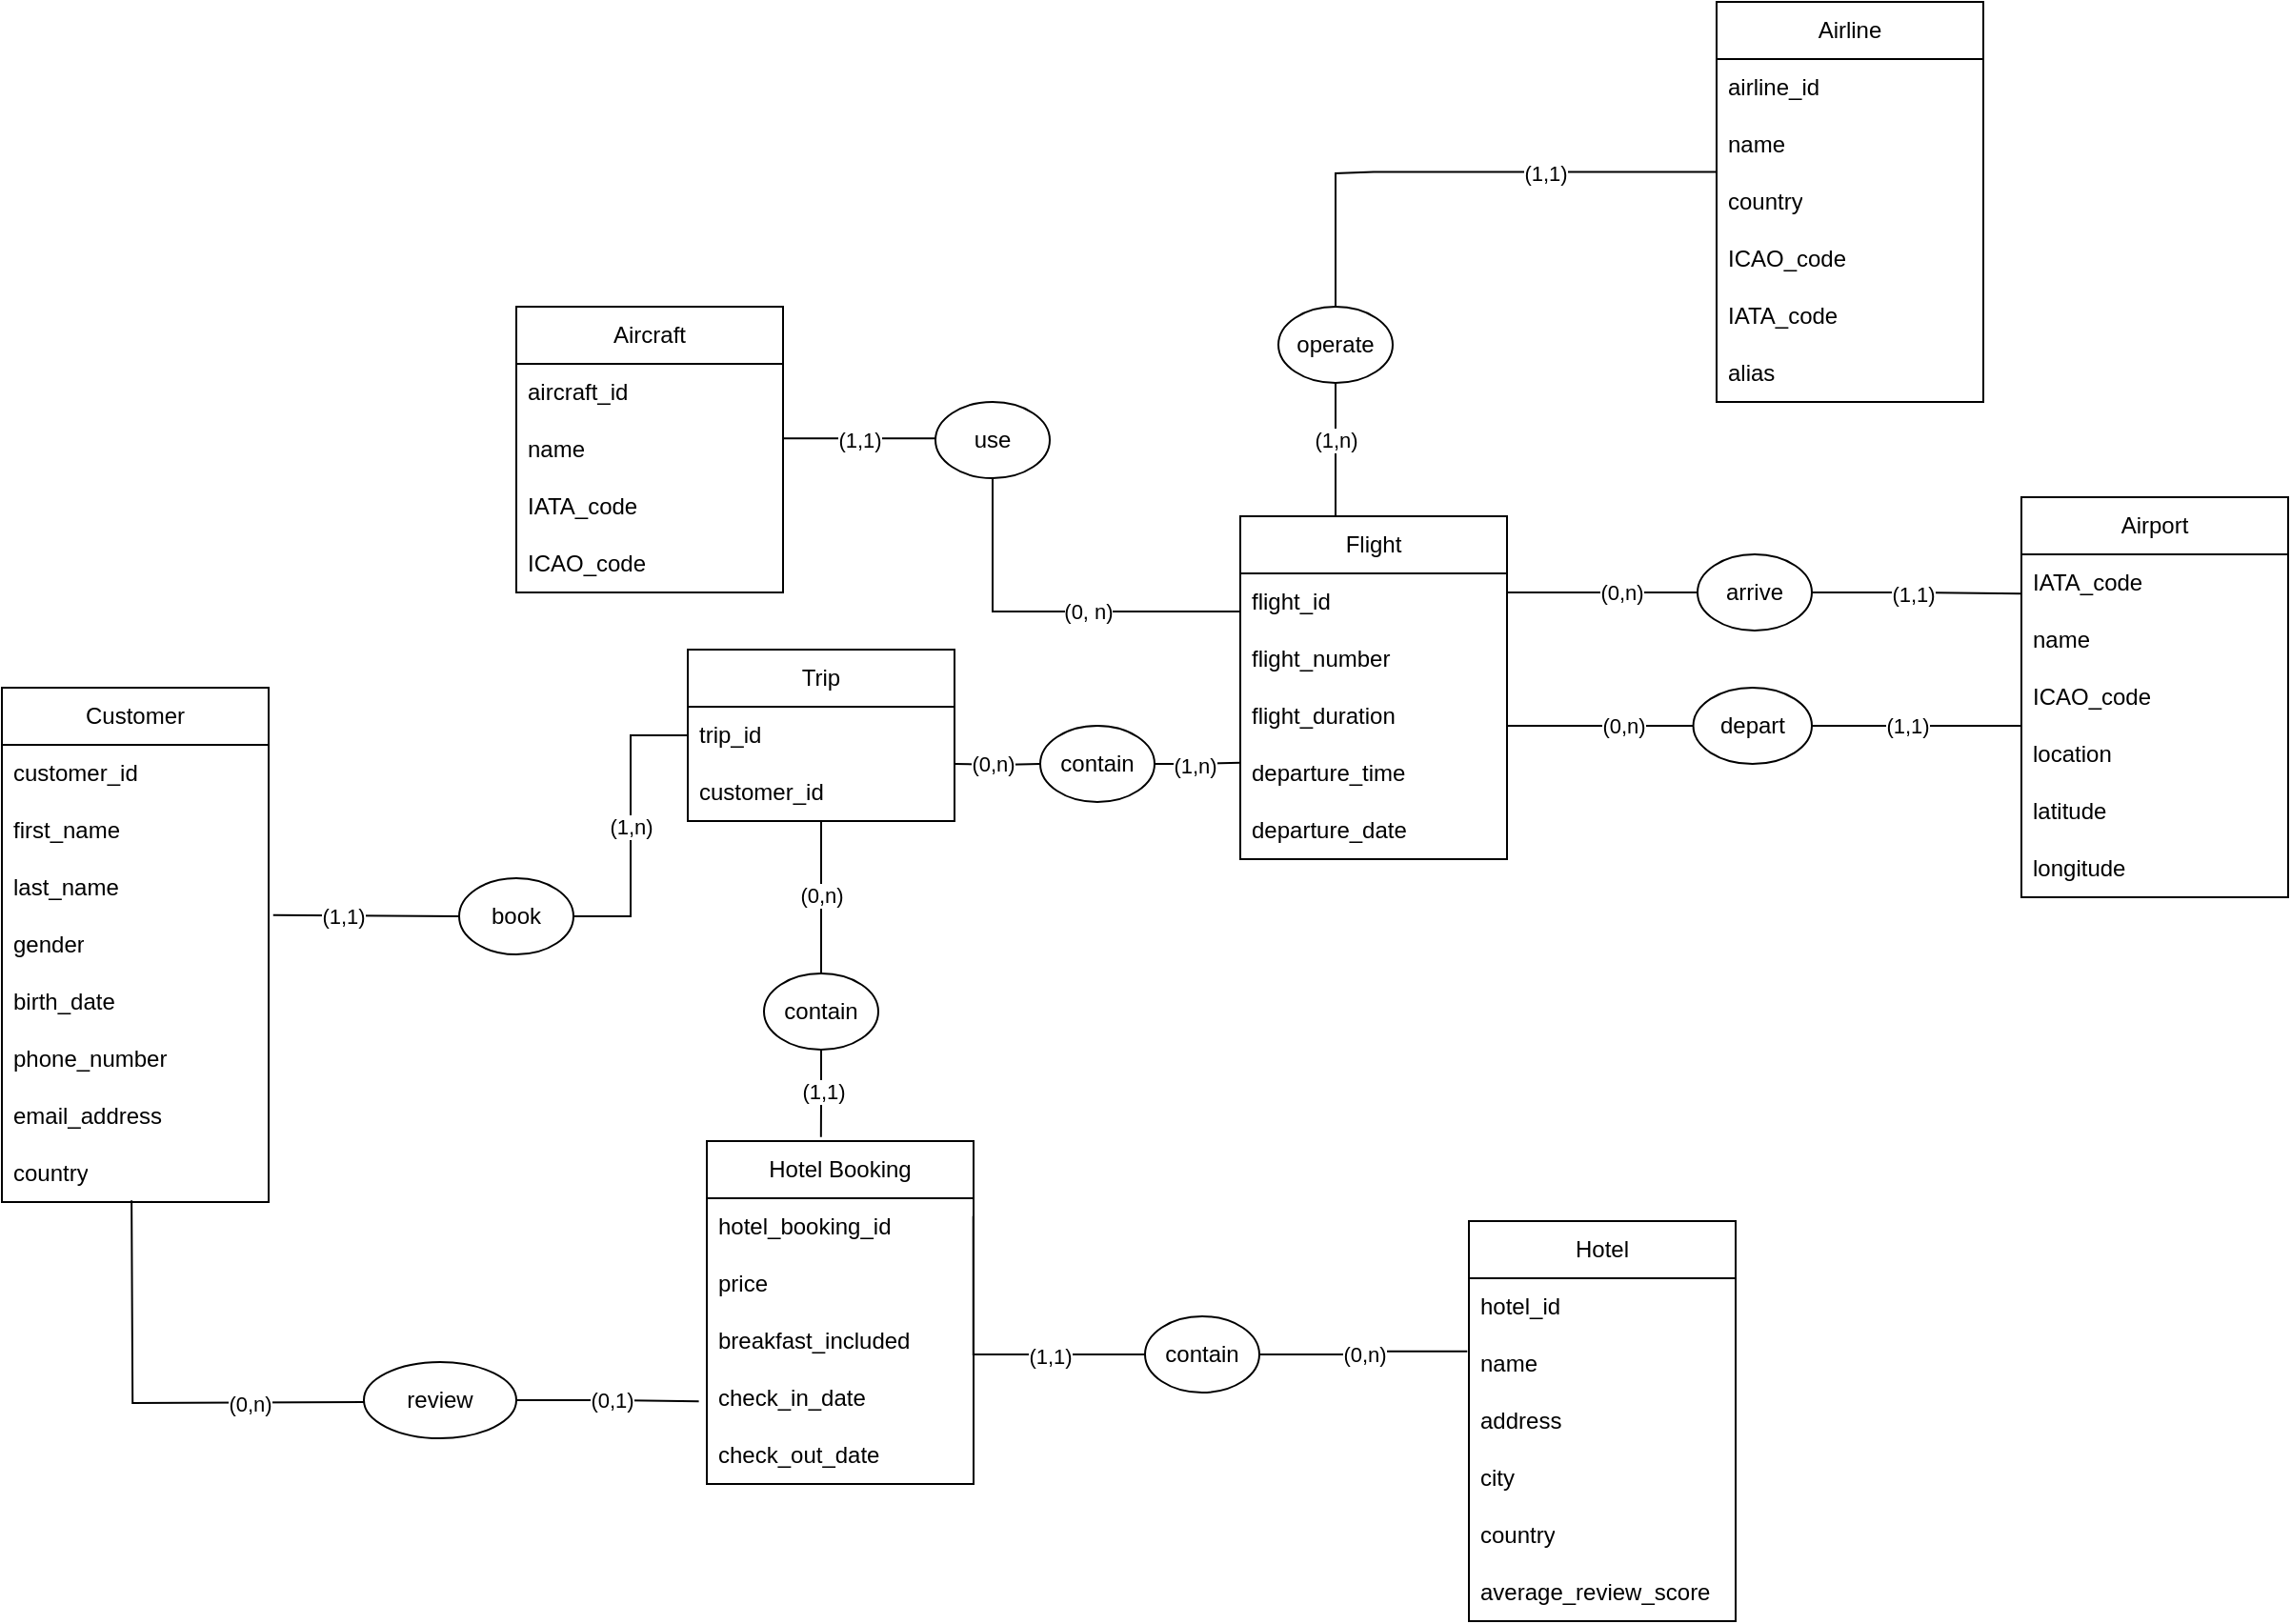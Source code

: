 <mxfile version="22.0.4" type="google" pages="2">
  <diagram id="R2lEEEUBdFMjLlhIrx00" name="Conceptual_schema">
    <mxGraphModel grid="1" page="1" gridSize="10" guides="1" tooltips="1" connect="1" arrows="1" fold="1" pageScale="1" pageWidth="850" pageHeight="1100" math="0" shadow="0" extFonts="Permanent Marker^https://fonts.googleapis.com/css?family=Permanent+Marker">
      <root>
        <mxCell id="0" />
        <mxCell id="1" parent="0" />
        <mxCell id="Ti37jGssVjdRX-7v9JE2-5" style="rounded=0;orthogonalLoop=1;jettySize=auto;html=1;exitX=1.017;exitY=0.98;exitDx=0;exitDy=0;entryX=0;entryY=0.5;entryDx=0;entryDy=0;endArrow=none;endFill=0;exitPerimeter=0;" edge="1" parent="1" source="-vciWzvUTuvgAn0sJDlV-30" target="bOcC8brneYh-r8DwYD8k-1">
          <mxGeometry relative="1" as="geometry">
            <mxPoint x="80.0" y="240" as="sourcePoint" />
          </mxGeometry>
        </mxCell>
        <mxCell id="Ti37jGssVjdRX-7v9JE2-24" value="(1,1)" style="edgeLabel;html=1;align=center;verticalAlign=middle;resizable=0;points=[];" connectable="0" vertex="1" parent="Ti37jGssVjdRX-7v9JE2-5">
          <mxGeometry x="-0.667" relative="1" as="geometry">
            <mxPoint x="20" as="offset" />
          </mxGeometry>
        </mxCell>
        <mxCell id="Ti37jGssVjdRX-7v9JE2-15" value="(0,n)" style="edgeStyle=orthogonalEdgeStyle;rounded=0;orthogonalLoop=1;jettySize=auto;html=1;endArrow=none;endFill=0;entryX=0;entryY=0.5;entryDx=0;entryDy=0;" edge="1" parent="1" source="e9CMK-Rqvu_wY2MqM2mG-17" target="VYIOomDQabNxC6yHA3VB-5">
          <mxGeometry x="0.2" relative="1" as="geometry">
            <mxPoint x="630" y="165" as="sourcePoint" />
            <mxPoint x="722" y="100" as="targetPoint" />
            <Array as="points">
              <mxPoint x="700" y="150" />
              <mxPoint x="700" y="150" />
            </Array>
            <mxPoint as="offset" />
          </mxGeometry>
        </mxCell>
        <mxCell id="RMUXx_Vktt5if4M7hm2Q-2" value="" style="edgeStyle=orthogonalEdgeStyle;rounded=0;orthogonalLoop=1;jettySize=auto;html=1;exitX=0;exitY=0.667;exitDx=0;exitDy=0;endArrow=none;endFill=0;exitPerimeter=0;" edge="1" parent="1" source="e9CMK-Rqvu_wY2MqM2mG-17" target="RMUXx_Vktt5if4M7hm2Q-1">
          <mxGeometry relative="1" as="geometry">
            <mxPoint x="470" y="140" as="sourcePoint" />
          </mxGeometry>
        </mxCell>
        <mxCell id="RMUXx_Vktt5if4M7hm2Q-6" value="(0, n)" style="edgeLabel;html=1;align=center;verticalAlign=middle;resizable=0;points=[];" vertex="1" connectable="0" parent="RMUXx_Vktt5if4M7hm2Q-2">
          <mxGeometry x="-0.198" relative="1" as="geometry">
            <mxPoint as="offset" />
          </mxGeometry>
        </mxCell>
        <mxCell id="Ti37jGssVjdRX-7v9JE2-6" style="edgeStyle=orthogonalEdgeStyle;rounded=0;orthogonalLoop=1;jettySize=auto;html=1;exitX=1;exitY=0.5;exitDx=0;exitDy=0;entryX=0;entryY=0.5;entryDx=0;entryDy=0;endArrow=none;endFill=0;" edge="1" parent="1" target="bOcC8brneYh-r8DwYD8k-4">
          <mxGeometry relative="1" as="geometry">
            <mxPoint x="350" y="240" as="sourcePoint" />
          </mxGeometry>
        </mxCell>
        <mxCell id="Ti37jGssVjdRX-7v9JE2-28" value="(0,n)" style="edgeLabel;html=1;align=center;verticalAlign=middle;resizable=0;points=[];" connectable="0" vertex="1" parent="Ti37jGssVjdRX-7v9JE2-6">
          <mxGeometry x="-0.77" y="4" relative="1" as="geometry">
            <mxPoint x="15" y="4" as="offset" />
          </mxGeometry>
        </mxCell>
        <mxCell id="VYIOomDQabNxC6yHA3VB-13" value="(1,1)" style="edgeStyle=orthogonalEdgeStyle;rounded=0;orthogonalLoop=1;jettySize=auto;html=1;endArrow=none;endFill=0;exitX=-0.002;exitY=-0.026;exitDx=0;exitDy=0;exitPerimeter=0;" edge="1" parent="1" source="o2l7rePkKFwsYGpTgGRv-9" target="VYIOomDQabNxC6yHA3VB-11">
          <mxGeometry x="-0.335" y="1" relative="1" as="geometry">
            <Array as="points">
              <mxPoint x="570" y="-71" />
              <mxPoint x="510" y="-70" />
            </Array>
            <mxPoint as="offset" />
            <mxPoint x="570" as="sourcePoint" />
          </mxGeometry>
        </mxCell>
        <mxCell id="VYIOomDQabNxC6yHA3VB-9" value="" style="edgeStyle=orthogonalEdgeStyle;rounded=0;orthogonalLoop=1;jettySize=auto;html=1;entryX=1;entryY=0.5;entryDx=0;entryDy=0;endArrow=none;endFill=0;exitX=0;exitY=0.5;exitDx=0;exitDy=0;" edge="1" parent="1" source="o2l7rePkKFwsYGpTgGRv-1" target="VYIOomDQabNxC6yHA3VB-6">
          <mxGeometry x="0.04" relative="1" as="geometry">
            <mxPoint x="900" y="225" as="sourcePoint" />
            <mxPoint x="712.22" y="295" as="targetPoint" />
            <Array as="points">
              <mxPoint x="910" y="220" />
            </Array>
            <mxPoint as="offset" />
          </mxGeometry>
        </mxCell>
        <mxCell id="JTgIeViBxLKvDG6LG9NV-23" value="(1,1)" style="edgeLabel;html=1;align=center;verticalAlign=middle;resizable=0;points=[];" connectable="0" vertex="1" parent="VYIOomDQabNxC6yHA3VB-9">
          <mxGeometry x="0.199" y="2" relative="1" as="geometry">
            <mxPoint y="-2" as="offset" />
          </mxGeometry>
        </mxCell>
        <mxCell id="bOcC8brneYh-r8DwYD8k-2" value="(1,n)" style="edgeStyle=orthogonalEdgeStyle;rounded=0;orthogonalLoop=1;jettySize=auto;html=1;exitX=1;exitY=0.5;exitDx=0;exitDy=0;entryX=0;entryY=0.5;entryDx=0;entryDy=0;endArrow=none;endFill=0;" edge="1" parent="1" source="bOcC8brneYh-r8DwYD8k-1" target="O7-a95IgDfD_AGOgs1Is-11">
          <mxGeometry relative="1" as="geometry" />
        </mxCell>
        <mxCell id="bOcC8brneYh-r8DwYD8k-1" value="book" style="ellipse;whiteSpace=wrap;html=1;" vertex="1" parent="1">
          <mxGeometry x="90" y="300" width="60" height="40" as="geometry" />
        </mxCell>
        <mxCell id="JTgIeViBxLKvDG6LG9NV-18" value="" style="edgeStyle=orthogonalEdgeStyle;rounded=0;orthogonalLoop=1;jettySize=auto;html=1;entryX=0.003;entryY=0.311;entryDx=0;entryDy=0;entryPerimeter=0;endArrow=none;endFill=0;" edge="1" parent="1" source="bOcC8brneYh-r8DwYD8k-4" target="o2l7rePkKFwsYGpTgGRv-14">
          <mxGeometry relative="1" as="geometry" />
        </mxCell>
        <mxCell id="JTgIeViBxLKvDG6LG9NV-19" value="(1,n)" style="edgeLabel;html=1;align=center;verticalAlign=middle;resizable=0;points=[];" connectable="0" vertex="1" parent="JTgIeViBxLKvDG6LG9NV-18">
          <mxGeometry x="-0.085" y="-1" relative="1" as="geometry">
            <mxPoint as="offset" />
          </mxGeometry>
        </mxCell>
        <mxCell id="bOcC8brneYh-r8DwYD8k-4" value="contain" style="ellipse;whiteSpace=wrap;html=1;" vertex="1" parent="1">
          <mxGeometry x="395" y="220" width="60" height="40" as="geometry" />
        </mxCell>
        <mxCell id="VYIOomDQabNxC6yHA3VB-5" value="arrive" style="ellipse;whiteSpace=wrap;html=1;" vertex="1" parent="1">
          <mxGeometry x="740" y="130" width="60" height="40" as="geometry" />
        </mxCell>
        <mxCell id="VYIOomDQabNxC6yHA3VB-10" value="" style="edgeStyle=orthogonalEdgeStyle;rounded=0;orthogonalLoop=1;jettySize=auto;html=1;exitX=0;exitY=0.5;exitDx=0;exitDy=0;endArrow=none;endFill=0;" edge="1" parent="1" source="VYIOomDQabNxC6yHA3VB-6" target="o2l7rePkKFwsYGpTgGRv-13">
          <mxGeometry x="0.122" relative="1" as="geometry">
            <Array as="points">
              <mxPoint x="700" y="220" />
              <mxPoint x="700" y="220" />
            </Array>
            <mxPoint as="offset" />
            <mxPoint x="550" y="180" as="targetPoint" />
          </mxGeometry>
        </mxCell>
        <mxCell id="JTgIeViBxLKvDG6LG9NV-17" value="(0,n)" style="edgeLabel;html=1;align=center;verticalAlign=middle;resizable=0;points=[];" connectable="0" vertex="1" parent="VYIOomDQabNxC6yHA3VB-10">
          <mxGeometry x="-0.13" y="-1" relative="1" as="geometry">
            <mxPoint x="5" y="1" as="offset" />
          </mxGeometry>
        </mxCell>
        <mxCell id="VYIOomDQabNxC6yHA3VB-6" value="depart" style="ellipse;whiteSpace=wrap;html=1;" vertex="1" parent="1">
          <mxGeometry x="737.78" y="200" width="62.22" height="40" as="geometry" />
        </mxCell>
        <mxCell id="bz1hLcqanRcouzONqG7--6" style="edgeStyle=orthogonalEdgeStyle;rounded=0;orthogonalLoop=1;jettySize=auto;html=1;exitX=1;exitY=0.5;exitDx=0;exitDy=0;entryX=-0.03;entryY=0.553;entryDx=0;entryDy=0;endArrow=none;endFill=0;entryPerimeter=0;" edge="1" parent="1" source="Ti37jGssVjdRX-7v9JE2-34" target="-vciWzvUTuvgAn0sJDlV-42">
          <mxGeometry relative="1" as="geometry">
            <mxPoint x="160" y="482" as="sourcePoint" />
            <mxPoint x="270" y="478" as="targetPoint" />
          </mxGeometry>
        </mxCell>
        <mxCell id="bz1hLcqanRcouzONqG7--8" value="(0,1)" style="edgeLabel;html=1;align=center;verticalAlign=middle;resizable=0;points=[];" connectable="0" vertex="1" parent="bz1hLcqanRcouzONqG7--6">
          <mxGeometry x="-0.245" relative="1" as="geometry">
            <mxPoint x="13" as="offset" />
          </mxGeometry>
        </mxCell>
        <mxCell id="Ti37jGssVjdRX-7v9JE2-34" value="review" style="ellipse;whiteSpace=wrap;html=1;" vertex="1" parent="1">
          <mxGeometry x="40" y="554" width="80" height="40" as="geometry" />
        </mxCell>
        <mxCell id="bz1hLcqanRcouzONqG7--12" style="edgeStyle=orthogonalEdgeStyle;rounded=0;orthogonalLoop=1;jettySize=auto;html=1;exitX=0.999;exitY=0.311;exitDx=0;exitDy=0;entryX=0;entryY=0.5;entryDx=0;entryDy=0;endArrow=none;endFill=0;exitPerimeter=0;" edge="1" parent="1" source="-vciWzvUTuvgAn0sJDlV-37" target="bz1hLcqanRcouzONqG7--11">
          <mxGeometry relative="1" as="geometry">
            <mxPoint x="350" y="478" as="sourcePoint" />
            <Array as="points">
              <mxPoint x="360" y="550" />
            </Array>
          </mxGeometry>
        </mxCell>
        <mxCell id="bz1hLcqanRcouzONqG7--14" value="(1,1)" style="edgeLabel;html=1;align=center;verticalAlign=middle;resizable=0;points=[];" connectable="0" vertex="1" parent="bz1hLcqanRcouzONqG7--12">
          <mxGeometry x="-0.24" y="-1" relative="1" as="geometry">
            <mxPoint x="41" y="11" as="offset" />
          </mxGeometry>
        </mxCell>
        <mxCell id="VYIOomDQabNxC6yHA3VB-12" value="(1,n)" style="edgeStyle=orthogonalEdgeStyle;rounded=0;orthogonalLoop=1;jettySize=auto;html=1;exitX=0.5;exitY=1;exitDx=0;exitDy=0;entryX=0.5;entryY=0;entryDx=0;entryDy=0;endArrow=none;endFill=0;" edge="1" parent="1" source="VYIOomDQabNxC6yHA3VB-11">
          <mxGeometry x="-0.5" relative="1" as="geometry">
            <mxPoint x="510" y="120" as="targetPoint" />
            <Array as="points">
              <mxPoint x="550" y="120" />
            </Array>
            <mxPoint as="offset" />
          </mxGeometry>
        </mxCell>
        <mxCell id="VYIOomDQabNxC6yHA3VB-11" value="operate" style="ellipse;whiteSpace=wrap;html=1;" vertex="1" parent="1">
          <mxGeometry x="520" width="60" height="40" as="geometry" />
        </mxCell>
        <mxCell id="RMUXx_Vktt5if4M7hm2Q-4" value="" style="edgeStyle=orthogonalEdgeStyle;rounded=0;orthogonalLoop=1;jettySize=auto;html=1;endArrow=none;endFill=0;entryX=1;entryY=0.303;entryDx=0;entryDy=0;entryPerimeter=0;" edge="1" parent="1" source="RMUXx_Vktt5if4M7hm2Q-1" target="O7-a95IgDfD_AGOgs1Is-3">
          <mxGeometry relative="1" as="geometry">
            <mxPoint x="290" y="70" as="targetPoint" />
            <Array as="points">
              <mxPoint x="300" y="70" />
            </Array>
          </mxGeometry>
        </mxCell>
        <mxCell id="RMUXx_Vktt5if4M7hm2Q-5" value="(1,1)" style="edgeLabel;html=1;align=center;verticalAlign=middle;resizable=0;points=[];" vertex="1" connectable="0" parent="RMUXx_Vktt5if4M7hm2Q-4">
          <mxGeometry x="0.025" y="3" relative="1" as="geometry">
            <mxPoint x="1" y="-2" as="offset" />
          </mxGeometry>
        </mxCell>
        <mxCell id="RMUXx_Vktt5if4M7hm2Q-1" value="use" style="ellipse;whiteSpace=wrap;html=1;" vertex="1" parent="1">
          <mxGeometry x="340" y="50" width="60" height="40" as="geometry" />
        </mxCell>
        <mxCell id="JTgIeViBxLKvDG6LG9NV-13" value="" style="edgeStyle=orthogonalEdgeStyle;rounded=0;orthogonalLoop=1;jettySize=auto;html=1;endArrow=none;endFill=0;" edge="1" parent="1" source="bz1hLcqanRcouzONqG7--1" target="O7-a95IgDfD_AGOgs1Is-12">
          <mxGeometry relative="1" as="geometry">
            <Array as="points">
              <mxPoint x="280" y="280" />
              <mxPoint x="280" y="280" />
            </Array>
          </mxGeometry>
        </mxCell>
        <mxCell id="JTgIeViBxLKvDG6LG9NV-14" value="(0,n)" style="edgeLabel;html=1;align=center;verticalAlign=middle;resizable=0;points=[];" connectable="0" vertex="1" parent="JTgIeViBxLKvDG6LG9NV-13">
          <mxGeometry x="0.028" relative="1" as="geometry">
            <mxPoint as="offset" />
          </mxGeometry>
        </mxCell>
        <mxCell id="bz1hLcqanRcouzONqG7--1" value="contain" style="ellipse;whiteSpace=wrap;html=1;" vertex="1" parent="1">
          <mxGeometry x="250" y="350" width="60" height="40" as="geometry" />
        </mxCell>
        <mxCell id="bz1hLcqanRcouzONqG7--13" value="(0,n)" style="edgeStyle=orthogonalEdgeStyle;rounded=0;orthogonalLoop=1;jettySize=auto;html=1;exitX=1;exitY=0.5;exitDx=0;exitDy=0;entryX=-0.006;entryY=0.279;entryDx=0;entryDy=0;endArrow=none;endFill=0;entryPerimeter=0;" edge="1" parent="1" source="bz1hLcqanRcouzONqG7--11" target="e9CMK-Rqvu_wY2MqM2mG-11">
          <mxGeometry relative="1" as="geometry">
            <mxPoint x="605" y="478" as="targetPoint" />
          </mxGeometry>
        </mxCell>
        <mxCell id="bz1hLcqanRcouzONqG7--11" value="contain" style="ellipse;whiteSpace=wrap;html=1;" vertex="1" parent="1">
          <mxGeometry x="450" y="530" width="60" height="40" as="geometry" />
        </mxCell>
        <mxCell id="-vciWzvUTuvgAn0sJDlV-27" value="Customer" style="swimlane;fontStyle=0;childLayout=stackLayout;horizontal=1;startSize=30;horizontalStack=0;resizeParent=1;resizeParentMax=0;resizeLast=0;collapsible=1;marginBottom=0;whiteSpace=wrap;html=1;" vertex="1" parent="1">
          <mxGeometry x="-150" y="200" width="140" height="270" as="geometry" />
        </mxCell>
        <mxCell id="-vciWzvUTuvgAn0sJDlV-28" value="customer_id" style="text;strokeColor=none;fillColor=none;align=left;verticalAlign=middle;spacingLeft=4;spacingRight=4;overflow=hidden;points=[[0,0.5],[1,0.5]];portConstraint=eastwest;rotatable=0;whiteSpace=wrap;html=1;" vertex="1" parent="-vciWzvUTuvgAn0sJDlV-27">
          <mxGeometry y="30" width="140" height="30" as="geometry" />
        </mxCell>
        <mxCell id="-vciWzvUTuvgAn0sJDlV-29" value="first_name" style="text;strokeColor=none;fillColor=none;align=left;verticalAlign=middle;spacingLeft=4;spacingRight=4;overflow=hidden;points=[[0,0.5],[1,0.5]];portConstraint=eastwest;rotatable=0;whiteSpace=wrap;html=1;" vertex="1" parent="-vciWzvUTuvgAn0sJDlV-27">
          <mxGeometry y="60" width="140" height="30" as="geometry" />
        </mxCell>
        <mxCell id="-vciWzvUTuvgAn0sJDlV-30" value="last_name" style="text;strokeColor=none;fillColor=none;align=left;verticalAlign=middle;spacingLeft=4;spacingRight=4;overflow=hidden;points=[[0,0.5],[1,0.5]];portConstraint=eastwest;rotatable=0;whiteSpace=wrap;html=1;" vertex="1" parent="-vciWzvUTuvgAn0sJDlV-27">
          <mxGeometry y="90" width="140" height="30" as="geometry" />
        </mxCell>
        <mxCell id="-vciWzvUTuvgAn0sJDlV-31" value="gender" style="text;strokeColor=none;fillColor=none;align=left;verticalAlign=middle;spacingLeft=4;spacingRight=4;overflow=hidden;points=[[0,0.5],[1,0.5]];portConstraint=eastwest;rotatable=0;whiteSpace=wrap;html=1;" vertex="1" parent="-vciWzvUTuvgAn0sJDlV-27">
          <mxGeometry y="120" width="140" height="30" as="geometry" />
        </mxCell>
        <mxCell id="-vciWzvUTuvgAn0sJDlV-32" value="birth_date" style="text;strokeColor=none;fillColor=none;align=left;verticalAlign=middle;spacingLeft=4;spacingRight=4;overflow=hidden;points=[[0,0.5],[1,0.5]];portConstraint=eastwest;rotatable=0;whiteSpace=wrap;html=1;" vertex="1" parent="-vciWzvUTuvgAn0sJDlV-27">
          <mxGeometry y="150" width="140" height="30" as="geometry" />
        </mxCell>
        <mxCell id="-vciWzvUTuvgAn0sJDlV-33" value="phone_number" style="text;strokeColor=none;fillColor=none;align=left;verticalAlign=middle;spacingLeft=4;spacingRight=4;overflow=hidden;points=[[0,0.5],[1,0.5]];portConstraint=eastwest;rotatable=0;whiteSpace=wrap;html=1;" vertex="1" parent="-vciWzvUTuvgAn0sJDlV-27">
          <mxGeometry y="180" width="140" height="30" as="geometry" />
        </mxCell>
        <mxCell id="-vciWzvUTuvgAn0sJDlV-34" value="email_address" style="text;strokeColor=none;fillColor=none;align=left;verticalAlign=middle;spacingLeft=4;spacingRight=4;overflow=hidden;points=[[0,0.5],[1,0.5]];portConstraint=eastwest;rotatable=0;whiteSpace=wrap;html=1;" vertex="1" parent="-vciWzvUTuvgAn0sJDlV-27">
          <mxGeometry y="210" width="140" height="30" as="geometry" />
        </mxCell>
        <mxCell id="-vciWzvUTuvgAn0sJDlV-35" value="country" style="text;strokeColor=none;fillColor=none;align=left;verticalAlign=middle;spacingLeft=4;spacingRight=4;overflow=hidden;points=[[0,0.5],[1,0.5]];portConstraint=eastwest;rotatable=0;whiteSpace=wrap;html=1;" vertex="1" parent="-vciWzvUTuvgAn0sJDlV-27">
          <mxGeometry y="240" width="140" height="30" as="geometry" />
        </mxCell>
        <mxCell id="-vciWzvUTuvgAn0sJDlV-36" value="Hotel Booking" style="swimlane;fontStyle=0;childLayout=stackLayout;horizontal=1;startSize=30;horizontalStack=0;resizeParent=1;resizeParentMax=0;resizeLast=0;collapsible=1;marginBottom=0;whiteSpace=wrap;html=1;" vertex="1" parent="1">
          <mxGeometry x="220" y="438" width="140" height="180" as="geometry" />
        </mxCell>
        <mxCell id="-vciWzvUTuvgAn0sJDlV-37" value="hotel_booking_id" style="text;strokeColor=none;fillColor=none;align=left;verticalAlign=middle;spacingLeft=4;spacingRight=4;overflow=hidden;points=[[0,0.5],[1,0.5]];portConstraint=eastwest;rotatable=0;whiteSpace=wrap;html=1;" vertex="1" parent="-vciWzvUTuvgAn0sJDlV-36">
          <mxGeometry y="30" width="140" height="30" as="geometry" />
        </mxCell>
        <mxCell id="-vciWzvUTuvgAn0sJDlV-40" value="price" style="text;strokeColor=none;fillColor=none;align=left;verticalAlign=middle;spacingLeft=4;spacingRight=4;overflow=hidden;points=[[0,0.5],[1,0.5]];portConstraint=eastwest;rotatable=0;whiteSpace=wrap;html=1;" vertex="1" parent="-vciWzvUTuvgAn0sJDlV-36">
          <mxGeometry y="60" width="140" height="30" as="geometry" />
        </mxCell>
        <mxCell id="-vciWzvUTuvgAn0sJDlV-41" value="breakfast_included" style="text;strokeColor=none;fillColor=none;align=left;verticalAlign=middle;spacingLeft=4;spacingRight=4;overflow=hidden;points=[[0,0.5],[1,0.5]];portConstraint=eastwest;rotatable=0;whiteSpace=wrap;html=1;" vertex="1" parent="-vciWzvUTuvgAn0sJDlV-36">
          <mxGeometry y="90" width="140" height="30" as="geometry" />
        </mxCell>
        <mxCell id="-vciWzvUTuvgAn0sJDlV-42" value="check_in_date" style="text;strokeColor=none;fillColor=none;align=left;verticalAlign=middle;spacingLeft=4;spacingRight=4;overflow=hidden;points=[[0,0.5],[1,0.5]];portConstraint=eastwest;rotatable=0;whiteSpace=wrap;html=1;" vertex="1" parent="-vciWzvUTuvgAn0sJDlV-36">
          <mxGeometry y="120" width="140" height="30" as="geometry" />
        </mxCell>
        <mxCell id="-vciWzvUTuvgAn0sJDlV-43" value="check_out_date" style="text;strokeColor=none;fillColor=none;align=left;verticalAlign=middle;spacingLeft=4;spacingRight=4;overflow=hidden;points=[[0,0.5],[1,0.5]];portConstraint=eastwest;rotatable=0;whiteSpace=wrap;html=1;" vertex="1" parent="-vciWzvUTuvgAn0sJDlV-36">
          <mxGeometry y="150" width="140" height="30" as="geometry" />
        </mxCell>
        <mxCell id="O7-a95IgDfD_AGOgs1Is-1" value="Aircraft" style="swimlane;fontStyle=0;childLayout=stackLayout;horizontal=1;startSize=30;horizontalStack=0;resizeParent=1;resizeParentMax=0;resizeLast=0;collapsible=1;marginBottom=0;whiteSpace=wrap;html=1;" vertex="1" parent="1">
          <mxGeometry x="120" width="140" height="150" as="geometry" />
        </mxCell>
        <mxCell id="O7-a95IgDfD_AGOgs1Is-2" value="aircraft_id" style="text;strokeColor=none;fillColor=none;align=left;verticalAlign=middle;spacingLeft=4;spacingRight=4;overflow=hidden;points=[[0,0.5],[1,0.5]];portConstraint=eastwest;rotatable=0;whiteSpace=wrap;html=1;" vertex="1" parent="O7-a95IgDfD_AGOgs1Is-1">
          <mxGeometry y="30" width="140" height="30" as="geometry" />
        </mxCell>
        <mxCell id="O7-a95IgDfD_AGOgs1Is-3" value="name" style="text;strokeColor=none;fillColor=none;align=left;verticalAlign=middle;spacingLeft=4;spacingRight=4;overflow=hidden;points=[[0,0.5],[1,0.5]];portConstraint=eastwest;rotatable=0;whiteSpace=wrap;html=1;" vertex="1" parent="O7-a95IgDfD_AGOgs1Is-1">
          <mxGeometry y="60" width="140" height="30" as="geometry" />
        </mxCell>
        <mxCell id="O7-a95IgDfD_AGOgs1Is-4" value="IATA_code" style="text;strokeColor=none;fillColor=none;align=left;verticalAlign=middle;spacingLeft=4;spacingRight=4;overflow=hidden;points=[[0,0.5],[1,0.5]];portConstraint=eastwest;rotatable=0;whiteSpace=wrap;html=1;" vertex="1" parent="O7-a95IgDfD_AGOgs1Is-1">
          <mxGeometry y="90" width="140" height="30" as="geometry" />
        </mxCell>
        <mxCell id="O7-a95IgDfD_AGOgs1Is-5" value="ICAO_code" style="text;strokeColor=none;fillColor=none;align=left;verticalAlign=middle;spacingLeft=4;spacingRight=4;overflow=hidden;points=[[0,0.5],[1,0.5]];portConstraint=eastwest;rotatable=0;whiteSpace=wrap;html=1;" vertex="1" parent="O7-a95IgDfD_AGOgs1Is-1">
          <mxGeometry y="120" width="140" height="30" as="geometry" />
        </mxCell>
        <mxCell id="O7-a95IgDfD_AGOgs1Is-10" value="Trip" style="swimlane;fontStyle=0;childLayout=stackLayout;horizontal=1;startSize=30;horizontalStack=0;resizeParent=1;resizeParentMax=0;resizeLast=0;collapsible=1;marginBottom=0;whiteSpace=wrap;html=1;" vertex="1" parent="1">
          <mxGeometry x="210" y="180" width="140" height="90" as="geometry" />
        </mxCell>
        <mxCell id="O7-a95IgDfD_AGOgs1Is-11" value="trip_id" style="text;strokeColor=none;fillColor=none;align=left;verticalAlign=middle;spacingLeft=4;spacingRight=4;overflow=hidden;points=[[0,0.5],[1,0.5]];portConstraint=eastwest;rotatable=0;whiteSpace=wrap;html=1;" vertex="1" parent="O7-a95IgDfD_AGOgs1Is-10">
          <mxGeometry y="30" width="140" height="30" as="geometry" />
        </mxCell>
        <mxCell id="O7-a95IgDfD_AGOgs1Is-12" value="customer_id" style="text;strokeColor=none;fillColor=none;align=left;verticalAlign=middle;spacingLeft=4;spacingRight=4;overflow=hidden;points=[[0,0.5],[1,0.5]];portConstraint=eastwest;rotatable=0;whiteSpace=wrap;html=1;" vertex="1" parent="O7-a95IgDfD_AGOgs1Is-10">
          <mxGeometry y="60" width="140" height="30" as="geometry" />
        </mxCell>
        <mxCell id="e9CMK-Rqvu_wY2MqM2mG-9" value="Hotel" style="swimlane;fontStyle=0;childLayout=stackLayout;horizontal=1;startSize=30;horizontalStack=0;resizeParent=1;resizeParentMax=0;resizeLast=0;collapsible=1;marginBottom=0;whiteSpace=wrap;html=1;" vertex="1" parent="1">
          <mxGeometry x="620" y="480" width="140" height="210" as="geometry" />
        </mxCell>
        <mxCell id="e9CMK-Rqvu_wY2MqM2mG-10" value="hotel_id" style="text;strokeColor=none;fillColor=none;align=left;verticalAlign=middle;spacingLeft=4;spacingRight=4;overflow=hidden;points=[[0,0.5],[1,0.5]];portConstraint=eastwest;rotatable=0;whiteSpace=wrap;html=1;" vertex="1" parent="e9CMK-Rqvu_wY2MqM2mG-9">
          <mxGeometry y="30" width="140" height="30" as="geometry" />
        </mxCell>
        <mxCell id="e9CMK-Rqvu_wY2MqM2mG-11" value="name" style="text;strokeColor=none;fillColor=none;align=left;verticalAlign=middle;spacingLeft=4;spacingRight=4;overflow=hidden;points=[[0,0.5],[1,0.5]];portConstraint=eastwest;rotatable=0;whiteSpace=wrap;html=1;" vertex="1" parent="e9CMK-Rqvu_wY2MqM2mG-9">
          <mxGeometry y="60" width="140" height="30" as="geometry" />
        </mxCell>
        <mxCell id="e9CMK-Rqvu_wY2MqM2mG-12" value="address" style="text;strokeColor=none;fillColor=none;align=left;verticalAlign=middle;spacingLeft=4;spacingRight=4;overflow=hidden;points=[[0,0.5],[1,0.5]];portConstraint=eastwest;rotatable=0;whiteSpace=wrap;html=1;" vertex="1" parent="e9CMK-Rqvu_wY2MqM2mG-9">
          <mxGeometry y="90" width="140" height="30" as="geometry" />
        </mxCell>
        <mxCell id="e9CMK-Rqvu_wY2MqM2mG-13" value="city" style="text;strokeColor=none;fillColor=none;align=left;verticalAlign=middle;spacingLeft=4;spacingRight=4;overflow=hidden;points=[[0,0.5],[1,0.5]];portConstraint=eastwest;rotatable=0;whiteSpace=wrap;html=1;" vertex="1" parent="e9CMK-Rqvu_wY2MqM2mG-9">
          <mxGeometry y="120" width="140" height="30" as="geometry" />
        </mxCell>
        <mxCell id="e9CMK-Rqvu_wY2MqM2mG-14" value="country" style="text;strokeColor=none;fillColor=none;align=left;verticalAlign=middle;spacingLeft=4;spacingRight=4;overflow=hidden;points=[[0,0.5],[1,0.5]];portConstraint=eastwest;rotatable=0;whiteSpace=wrap;html=1;" vertex="1" parent="e9CMK-Rqvu_wY2MqM2mG-9">
          <mxGeometry y="150" width="140" height="30" as="geometry" />
        </mxCell>
        <mxCell id="e9CMK-Rqvu_wY2MqM2mG-15" value="average_review_score" style="text;strokeColor=none;fillColor=none;align=left;verticalAlign=middle;spacingLeft=4;spacingRight=4;overflow=hidden;points=[[0,0.5],[1,0.5]];portConstraint=eastwest;rotatable=0;whiteSpace=wrap;html=1;" vertex="1" parent="e9CMK-Rqvu_wY2MqM2mG-9">
          <mxGeometry y="180" width="140" height="30" as="geometry" />
        </mxCell>
        <mxCell id="e9CMK-Rqvu_wY2MqM2mG-16" value="Flight" style="swimlane;fontStyle=0;childLayout=stackLayout;horizontal=1;startSize=30;horizontalStack=0;resizeParent=1;resizeParentMax=0;resizeLast=0;collapsible=1;marginBottom=0;whiteSpace=wrap;html=1;" vertex="1" parent="1">
          <mxGeometry x="500" y="110" width="140" height="180" as="geometry" />
        </mxCell>
        <mxCell id="e9CMK-Rqvu_wY2MqM2mG-17" value="flight_id" style="text;strokeColor=none;fillColor=none;align=left;verticalAlign=middle;spacingLeft=4;spacingRight=4;overflow=hidden;points=[[0,0.5],[1,0.5]];portConstraint=eastwest;rotatable=0;whiteSpace=wrap;html=1;" vertex="1" parent="e9CMK-Rqvu_wY2MqM2mG-16">
          <mxGeometry y="30" width="140" height="30" as="geometry" />
        </mxCell>
        <mxCell id="o2l7rePkKFwsYGpTgGRv-12" value="flight_number" style="text;strokeColor=none;fillColor=none;align=left;verticalAlign=middle;spacingLeft=4;spacingRight=4;overflow=hidden;points=[[0,0.5],[1,0.5]];portConstraint=eastwest;rotatable=0;whiteSpace=wrap;html=1;" vertex="1" parent="e9CMK-Rqvu_wY2MqM2mG-16">
          <mxGeometry y="60" width="140" height="30" as="geometry" />
        </mxCell>
        <mxCell id="o2l7rePkKFwsYGpTgGRv-13" value="flight_duration" style="text;strokeColor=none;fillColor=none;align=left;verticalAlign=middle;spacingLeft=4;spacingRight=4;overflow=hidden;points=[[0,0.5],[1,0.5]];portConstraint=eastwest;rotatable=0;whiteSpace=wrap;html=1;" vertex="1" parent="e9CMK-Rqvu_wY2MqM2mG-16">
          <mxGeometry y="90" width="140" height="30" as="geometry" />
        </mxCell>
        <mxCell id="o2l7rePkKFwsYGpTgGRv-14" value="departure_time" style="text;strokeColor=none;fillColor=none;align=left;verticalAlign=middle;spacingLeft=4;spacingRight=4;overflow=hidden;points=[[0,0.5],[1,0.5]];portConstraint=eastwest;rotatable=0;whiteSpace=wrap;html=1;" vertex="1" parent="e9CMK-Rqvu_wY2MqM2mG-16">
          <mxGeometry y="120" width="140" height="30" as="geometry" />
        </mxCell>
        <mxCell id="e9CMK-Rqvu_wY2MqM2mG-18" value="departure_date" style="text;strokeColor=none;fillColor=none;align=left;verticalAlign=middle;spacingLeft=4;spacingRight=4;overflow=hidden;points=[[0,0.5],[1,0.5]];portConstraint=eastwest;rotatable=0;whiteSpace=wrap;html=1;" vertex="1" parent="e9CMK-Rqvu_wY2MqM2mG-16">
          <mxGeometry y="150" width="140" height="30" as="geometry" />
        </mxCell>
        <mxCell id="e9CMK-Rqvu_wY2MqM2mG-19" value="Airline" style="swimlane;fontStyle=0;childLayout=stackLayout;horizontal=1;startSize=30;horizontalStack=0;resizeParent=1;resizeParentMax=0;resizeLast=0;collapsible=1;marginBottom=0;whiteSpace=wrap;html=1;" vertex="1" parent="1">
          <mxGeometry x="750" y="-160" width="140" height="210" as="geometry" />
        </mxCell>
        <mxCell id="e9CMK-Rqvu_wY2MqM2mG-20" value="airline_id" style="text;strokeColor=none;fillColor=none;align=left;verticalAlign=middle;spacingLeft=4;spacingRight=4;overflow=hidden;points=[[0,0.5],[1,0.5]];portConstraint=eastwest;rotatable=0;whiteSpace=wrap;html=1;" vertex="1" parent="e9CMK-Rqvu_wY2MqM2mG-19">
          <mxGeometry y="30" width="140" height="30" as="geometry" />
        </mxCell>
        <mxCell id="o2l7rePkKFwsYGpTgGRv-7" value="name" style="text;strokeColor=none;fillColor=none;align=left;verticalAlign=middle;spacingLeft=4;spacingRight=4;overflow=hidden;points=[[0,0.5],[1,0.5]];portConstraint=eastwest;rotatable=0;whiteSpace=wrap;html=1;" vertex="1" parent="e9CMK-Rqvu_wY2MqM2mG-19">
          <mxGeometry y="60" width="140" height="30" as="geometry" />
        </mxCell>
        <mxCell id="o2l7rePkKFwsYGpTgGRv-9" value="country" style="text;strokeColor=none;fillColor=none;align=left;verticalAlign=middle;spacingLeft=4;spacingRight=4;overflow=hidden;points=[[0,0.5],[1,0.5]];portConstraint=eastwest;rotatable=0;whiteSpace=wrap;html=1;" vertex="1" parent="e9CMK-Rqvu_wY2MqM2mG-19">
          <mxGeometry y="90" width="140" height="30" as="geometry" />
        </mxCell>
        <mxCell id="o2l7rePkKFwsYGpTgGRv-10" value="ICAO_code" style="text;strokeColor=none;fillColor=none;align=left;verticalAlign=middle;spacingLeft=4;spacingRight=4;overflow=hidden;points=[[0,0.5],[1,0.5]];portConstraint=eastwest;rotatable=0;whiteSpace=wrap;html=1;" vertex="1" parent="e9CMK-Rqvu_wY2MqM2mG-19">
          <mxGeometry y="120" width="140" height="30" as="geometry" />
        </mxCell>
        <mxCell id="o2l7rePkKFwsYGpTgGRv-11" value="IATA_code" style="text;strokeColor=none;fillColor=none;align=left;verticalAlign=middle;spacingLeft=4;spacingRight=4;overflow=hidden;points=[[0,0.5],[1,0.5]];portConstraint=eastwest;rotatable=0;whiteSpace=wrap;html=1;" vertex="1" parent="e9CMK-Rqvu_wY2MqM2mG-19">
          <mxGeometry y="150" width="140" height="30" as="geometry" />
        </mxCell>
        <mxCell id="e9CMK-Rqvu_wY2MqM2mG-21" value="alias" style="text;strokeColor=none;fillColor=none;align=left;verticalAlign=middle;spacingLeft=4;spacingRight=4;overflow=hidden;points=[[0,0.5],[1,0.5]];portConstraint=eastwest;rotatable=0;whiteSpace=wrap;html=1;" vertex="1" parent="e9CMK-Rqvu_wY2MqM2mG-19">
          <mxGeometry y="180" width="140" height="30" as="geometry" />
        </mxCell>
        <mxCell id="e9CMK-Rqvu_wY2MqM2mG-22" value="Airport" style="swimlane;fontStyle=0;childLayout=stackLayout;horizontal=1;startSize=30;horizontalStack=0;resizeParent=1;resizeParentMax=0;resizeLast=0;collapsible=1;marginBottom=0;whiteSpace=wrap;html=1;" vertex="1" parent="1">
          <mxGeometry x="910" y="100" width="140" height="210" as="geometry" />
        </mxCell>
        <mxCell id="e9CMK-Rqvu_wY2MqM2mG-23" value="IATA_code" style="text;strokeColor=none;fillColor=none;align=left;verticalAlign=middle;spacingLeft=4;spacingRight=4;overflow=hidden;points=[[0,0.5],[1,0.5]];portConstraint=eastwest;rotatable=0;whiteSpace=wrap;html=1;" vertex="1" parent="e9CMK-Rqvu_wY2MqM2mG-22">
          <mxGeometry y="30" width="140" height="30" as="geometry" />
        </mxCell>
        <mxCell id="e9CMK-Rqvu_wY2MqM2mG-24" value="name" style="text;strokeColor=none;fillColor=none;align=left;verticalAlign=middle;spacingLeft=4;spacingRight=4;overflow=hidden;points=[[0,0.5],[1,0.5]];portConstraint=eastwest;rotatable=0;whiteSpace=wrap;html=1;" vertex="1" parent="e9CMK-Rqvu_wY2MqM2mG-22">
          <mxGeometry y="60" width="140" height="30" as="geometry" />
        </mxCell>
        <mxCell id="o2l7rePkKFwsYGpTgGRv-1" value="ICAO_code" style="text;strokeColor=none;fillColor=none;align=left;verticalAlign=middle;spacingLeft=4;spacingRight=4;overflow=hidden;points=[[0,0.5],[1,0.5]];portConstraint=eastwest;rotatable=0;whiteSpace=wrap;html=1;" vertex="1" parent="e9CMK-Rqvu_wY2MqM2mG-22">
          <mxGeometry y="90" width="140" height="30" as="geometry" />
        </mxCell>
        <mxCell id="o2l7rePkKFwsYGpTgGRv-2" value="location" style="text;strokeColor=none;fillColor=none;align=left;verticalAlign=middle;spacingLeft=4;spacingRight=4;overflow=hidden;points=[[0,0.5],[1,0.5]];portConstraint=eastwest;rotatable=0;whiteSpace=wrap;html=1;" vertex="1" parent="e9CMK-Rqvu_wY2MqM2mG-22">
          <mxGeometry y="120" width="140" height="30" as="geometry" />
        </mxCell>
        <mxCell id="o2l7rePkKFwsYGpTgGRv-3" value="latitude" style="text;strokeColor=none;fillColor=none;align=left;verticalAlign=middle;spacingLeft=4;spacingRight=4;overflow=hidden;points=[[0,0.5],[1,0.5]];portConstraint=eastwest;rotatable=0;whiteSpace=wrap;html=1;" vertex="1" parent="e9CMK-Rqvu_wY2MqM2mG-22">
          <mxGeometry y="150" width="140" height="30" as="geometry" />
        </mxCell>
        <mxCell id="o2l7rePkKFwsYGpTgGRv-4" value="longitude" style="text;strokeColor=none;fillColor=none;align=left;verticalAlign=middle;spacingLeft=4;spacingRight=4;overflow=hidden;points=[[0,0.5],[1,0.5]];portConstraint=eastwest;rotatable=0;whiteSpace=wrap;html=1;" vertex="1" parent="e9CMK-Rqvu_wY2MqM2mG-22">
          <mxGeometry y="180" width="140" height="30" as="geometry" />
        </mxCell>
        <mxCell id="JTgIeViBxLKvDG6LG9NV-9" style="edgeStyle=orthogonalEdgeStyle;rounded=0;orthogonalLoop=1;jettySize=auto;html=1;entryX=0.179;entryY=0.969;entryDx=0;entryDy=0;entryPerimeter=0;endArrow=none;endFill=0;" edge="1" parent="1">
          <mxGeometry relative="1" as="geometry">
            <mxPoint x="40" y="575" as="sourcePoint" />
            <mxPoint x="-81.94" y="469.07" as="targetPoint" />
          </mxGeometry>
        </mxCell>
        <mxCell id="JTgIeViBxLKvDG6LG9NV-10" value="(0,n)" style="edgeLabel;html=1;align=center;verticalAlign=middle;resizable=0;points=[];" connectable="0" vertex="1" parent="JTgIeViBxLKvDG6LG9NV-9">
          <mxGeometry x="-0.472" y="1" relative="1" as="geometry">
            <mxPoint as="offset" />
          </mxGeometry>
        </mxCell>
        <mxCell id="JTgIeViBxLKvDG6LG9NV-15" style="edgeStyle=orthogonalEdgeStyle;rounded=0;orthogonalLoop=1;jettySize=auto;html=1;entryX=0.428;entryY=-0.012;entryDx=0;entryDy=0;entryPerimeter=0;endArrow=none;endFill=0;" edge="1" parent="1" source="bz1hLcqanRcouzONqG7--1" target="-vciWzvUTuvgAn0sJDlV-36">
          <mxGeometry relative="1" as="geometry" />
        </mxCell>
        <mxCell id="JTgIeViBxLKvDG6LG9NV-16" value="(1,1)" style="edgeLabel;html=1;align=center;verticalAlign=middle;resizable=0;points=[];" connectable="0" vertex="1" parent="JTgIeViBxLKvDG6LG9NV-15">
          <mxGeometry x="-0.104" y="1" relative="1" as="geometry">
            <mxPoint y="1" as="offset" />
          </mxGeometry>
        </mxCell>
        <mxCell id="JTgIeViBxLKvDG6LG9NV-21" style="edgeStyle=orthogonalEdgeStyle;rounded=0;orthogonalLoop=1;jettySize=auto;html=1;entryX=0;entryY=0.688;entryDx=0;entryDy=0;entryPerimeter=0;endArrow=none;endFill=0;" edge="1" parent="1" source="VYIOomDQabNxC6yHA3VB-5" target="e9CMK-Rqvu_wY2MqM2mG-23">
          <mxGeometry relative="1" as="geometry" />
        </mxCell>
        <mxCell id="JTgIeViBxLKvDG6LG9NV-22" value="(1,1)" style="edgeLabel;html=1;align=center;verticalAlign=middle;resizable=0;points=[];" connectable="0" vertex="1" parent="JTgIeViBxLKvDG6LG9NV-21">
          <mxGeometry x="-0.052" y="-1" relative="1" as="geometry">
            <mxPoint as="offset" />
          </mxGeometry>
        </mxCell>
      </root>
    </mxGraphModel>
  </diagram>
  <diagram id="sj58S_ffh5mm7lZtjh7r" name="ER_Diagram">
    <mxGraphModel grid="1" page="1" gridSize="10" guides="1" tooltips="1" connect="1" arrows="1" fold="1" pageScale="1" pageWidth="827" pageHeight="1169" math="0" shadow="0">
      <root>
        <mxCell id="0" />
        <mxCell id="1" parent="0" />
        <mxCell id="T_PPwRMUvcnGdwKgX5Zi-45" style="edgeStyle=orthogonalEdgeStyle;rounded=0;orthogonalLoop=1;jettySize=auto;html=1;entryX=0;entryY=0.5;entryDx=0;entryDy=0;exitX=1;exitY=0.5;exitDx=0;exitDy=0;curved=1;" edge="1" parent="1" source="FtGWEGbDKurJozQenVqX-2" target="T_PPwRMUvcnGdwKgX5Zi-63">
          <mxGeometry relative="1" as="geometry">
            <mxPoint x="130" y="325" as="targetPoint" />
          </mxGeometry>
        </mxCell>
        <mxCell id="FtGWEGbDKurJozQenVqX-1" value="Customer" style="shape=table;startSize=30;container=1;collapsible=1;childLayout=tableLayout;fixedRows=1;rowLines=0;fontStyle=1;align=center;resizeLast=1;html=1;" vertex="1" parent="1">
          <mxGeometry x="-510" y="40" width="190" height="270" as="geometry">
            <mxRectangle x="30" y="180" width="100" height="30" as="alternateBounds" />
          </mxGeometry>
        </mxCell>
        <mxCell id="FtGWEGbDKurJozQenVqX-2" value="" style="shape=tableRow;horizontal=0;startSize=0;swimlaneHead=0;swimlaneBody=0;fillColor=none;collapsible=0;dropTarget=0;points=[[0,0.5],[1,0.5]];portConstraint=eastwest;top=0;left=0;right=0;bottom=1;" vertex="1" parent="FtGWEGbDKurJozQenVqX-1">
          <mxGeometry y="30" width="190" height="30" as="geometry" />
        </mxCell>
        <mxCell id="FtGWEGbDKurJozQenVqX-3" value="PK" style="shape=partialRectangle;connectable=0;fillColor=none;top=0;left=0;bottom=0;right=0;fontStyle=1;overflow=hidden;whiteSpace=wrap;html=1;" vertex="1" parent="FtGWEGbDKurJozQenVqX-2">
          <mxGeometry width="30" height="30" as="geometry">
            <mxRectangle width="30" height="30" as="alternateBounds" />
          </mxGeometry>
        </mxCell>
        <mxCell id="FtGWEGbDKurJozQenVqX-4" value="customer_id" style="shape=partialRectangle;connectable=0;fillColor=none;top=0;left=0;bottom=0;right=0;align=left;spacingLeft=6;fontStyle=5;overflow=hidden;whiteSpace=wrap;html=1;" vertex="1" parent="FtGWEGbDKurJozQenVqX-2">
          <mxGeometry x="30" width="160" height="30" as="geometry">
            <mxRectangle width="160" height="30" as="alternateBounds" />
          </mxGeometry>
        </mxCell>
        <mxCell id="FtGWEGbDKurJozQenVqX-5" value="" style="shape=tableRow;horizontal=0;startSize=0;swimlaneHead=0;swimlaneBody=0;fillColor=none;collapsible=0;dropTarget=0;points=[[0,0.5],[1,0.5]];portConstraint=eastwest;top=0;left=0;right=0;bottom=0;" vertex="1" parent="FtGWEGbDKurJozQenVqX-1">
          <mxGeometry y="60" width="190" height="30" as="geometry" />
        </mxCell>
        <mxCell id="FtGWEGbDKurJozQenVqX-6" value="" style="shape=partialRectangle;connectable=0;fillColor=none;top=0;left=0;bottom=0;right=0;editable=1;overflow=hidden;whiteSpace=wrap;html=1;" vertex="1" parent="FtGWEGbDKurJozQenVqX-5">
          <mxGeometry width="30" height="30" as="geometry">
            <mxRectangle width="30" height="30" as="alternateBounds" />
          </mxGeometry>
        </mxCell>
        <mxCell id="FtGWEGbDKurJozQenVqX-7" value="first_name" style="shape=partialRectangle;connectable=0;fillColor=none;top=0;left=0;bottom=0;right=0;align=left;spacingLeft=6;overflow=hidden;whiteSpace=wrap;html=1;" vertex="1" parent="FtGWEGbDKurJozQenVqX-5">
          <mxGeometry x="30" width="160" height="30" as="geometry">
            <mxRectangle width="160" height="30" as="alternateBounds" />
          </mxGeometry>
        </mxCell>
        <mxCell id="FtGWEGbDKurJozQenVqX-8" value="" style="shape=tableRow;horizontal=0;startSize=0;swimlaneHead=0;swimlaneBody=0;fillColor=none;collapsible=0;dropTarget=0;points=[[0,0.5],[1,0.5]];portConstraint=eastwest;top=0;left=0;right=0;bottom=0;" vertex="1" parent="FtGWEGbDKurJozQenVqX-1">
          <mxGeometry y="90" width="190" height="30" as="geometry" />
        </mxCell>
        <mxCell id="FtGWEGbDKurJozQenVqX-9" value="" style="shape=partialRectangle;connectable=0;fillColor=none;top=0;left=0;bottom=0;right=0;editable=1;overflow=hidden;whiteSpace=wrap;html=1;" vertex="1" parent="FtGWEGbDKurJozQenVqX-8">
          <mxGeometry width="30" height="30" as="geometry">
            <mxRectangle width="30" height="30" as="alternateBounds" />
          </mxGeometry>
        </mxCell>
        <mxCell id="FtGWEGbDKurJozQenVqX-10" value="last_name" style="shape=partialRectangle;connectable=0;fillColor=none;top=0;left=0;bottom=0;right=0;align=left;spacingLeft=6;overflow=hidden;whiteSpace=wrap;html=1;" vertex="1" parent="FtGWEGbDKurJozQenVqX-8">
          <mxGeometry x="30" width="160" height="30" as="geometry">
            <mxRectangle width="160" height="30" as="alternateBounds" />
          </mxGeometry>
        </mxCell>
        <mxCell id="FtGWEGbDKurJozQenVqX-11" value="" style="shape=tableRow;horizontal=0;startSize=0;swimlaneHead=0;swimlaneBody=0;fillColor=none;collapsible=0;dropTarget=0;points=[[0,0.5],[1,0.5]];portConstraint=eastwest;top=0;left=0;right=0;bottom=0;" vertex="1" parent="FtGWEGbDKurJozQenVqX-1">
          <mxGeometry y="120" width="190" height="30" as="geometry" />
        </mxCell>
        <mxCell id="FtGWEGbDKurJozQenVqX-12" value="" style="shape=partialRectangle;connectable=0;fillColor=none;top=0;left=0;bottom=0;right=0;editable=1;overflow=hidden;whiteSpace=wrap;html=1;" vertex="1" parent="FtGWEGbDKurJozQenVqX-11">
          <mxGeometry width="30" height="30" as="geometry">
            <mxRectangle width="30" height="30" as="alternateBounds" />
          </mxGeometry>
        </mxCell>
        <mxCell id="FtGWEGbDKurJozQenVqX-13" value="gender" style="shape=partialRectangle;connectable=0;fillColor=none;top=0;left=0;bottom=0;right=0;align=left;spacingLeft=6;overflow=hidden;whiteSpace=wrap;html=1;" vertex="1" parent="FtGWEGbDKurJozQenVqX-11">
          <mxGeometry x="30" width="160" height="30" as="geometry">
            <mxRectangle width="160" height="30" as="alternateBounds" />
          </mxGeometry>
        </mxCell>
        <mxCell id="ZWzm2BBI5ui2IH6dlnXw-1" style="shape=tableRow;horizontal=0;startSize=0;swimlaneHead=0;swimlaneBody=0;fillColor=none;collapsible=0;dropTarget=0;points=[[0,0.5],[1,0.5]];portConstraint=eastwest;top=0;left=0;right=0;bottom=0;" vertex="1" parent="FtGWEGbDKurJozQenVqX-1">
          <mxGeometry y="150" width="190" height="30" as="geometry" />
        </mxCell>
        <mxCell id="ZWzm2BBI5ui2IH6dlnXw-2" style="shape=partialRectangle;connectable=0;fillColor=none;top=0;left=0;bottom=0;right=0;editable=1;overflow=hidden;whiteSpace=wrap;html=1;" vertex="1" parent="ZWzm2BBI5ui2IH6dlnXw-1">
          <mxGeometry width="30" height="30" as="geometry">
            <mxRectangle width="30" height="30" as="alternateBounds" />
          </mxGeometry>
        </mxCell>
        <mxCell id="ZWzm2BBI5ui2IH6dlnXw-3" value="birth_date" style="shape=partialRectangle;connectable=0;fillColor=none;top=0;left=0;bottom=0;right=0;align=left;spacingLeft=6;overflow=hidden;whiteSpace=wrap;html=1;" vertex="1" parent="ZWzm2BBI5ui2IH6dlnXw-1">
          <mxGeometry x="30" width="160" height="30" as="geometry">
            <mxRectangle width="160" height="30" as="alternateBounds" />
          </mxGeometry>
        </mxCell>
        <mxCell id="ZWzm2BBI5ui2IH6dlnXw-4" style="shape=tableRow;horizontal=0;startSize=0;swimlaneHead=0;swimlaneBody=0;fillColor=none;collapsible=0;dropTarget=0;points=[[0,0.5],[1,0.5]];portConstraint=eastwest;top=0;left=0;right=0;bottom=0;" vertex="1" parent="FtGWEGbDKurJozQenVqX-1">
          <mxGeometry y="180" width="190" height="30" as="geometry" />
        </mxCell>
        <mxCell id="ZWzm2BBI5ui2IH6dlnXw-5" style="shape=partialRectangle;connectable=0;fillColor=none;top=0;left=0;bottom=0;right=0;editable=1;overflow=hidden;whiteSpace=wrap;html=1;" vertex="1" parent="ZWzm2BBI5ui2IH6dlnXw-4">
          <mxGeometry width="30" height="30" as="geometry">
            <mxRectangle width="30" height="30" as="alternateBounds" />
          </mxGeometry>
        </mxCell>
        <mxCell id="ZWzm2BBI5ui2IH6dlnXw-6" value="phone_number" style="shape=partialRectangle;connectable=0;fillColor=none;top=0;left=0;bottom=0;right=0;align=left;spacingLeft=6;overflow=hidden;whiteSpace=wrap;html=1;" vertex="1" parent="ZWzm2BBI5ui2IH6dlnXw-4">
          <mxGeometry x="30" width="160" height="30" as="geometry">
            <mxRectangle width="160" height="30" as="alternateBounds" />
          </mxGeometry>
        </mxCell>
        <mxCell id="ZWzm2BBI5ui2IH6dlnXw-7" style="shape=tableRow;horizontal=0;startSize=0;swimlaneHead=0;swimlaneBody=0;fillColor=none;collapsible=0;dropTarget=0;points=[[0,0.5],[1,0.5]];portConstraint=eastwest;top=0;left=0;right=0;bottom=0;" vertex="1" parent="FtGWEGbDKurJozQenVqX-1">
          <mxGeometry y="210" width="190" height="30" as="geometry" />
        </mxCell>
        <mxCell id="ZWzm2BBI5ui2IH6dlnXw-8" style="shape=partialRectangle;connectable=0;fillColor=none;top=0;left=0;bottom=0;right=0;editable=1;overflow=hidden;whiteSpace=wrap;html=1;" vertex="1" parent="ZWzm2BBI5ui2IH6dlnXw-7">
          <mxGeometry width="30" height="30" as="geometry">
            <mxRectangle width="30" height="30" as="alternateBounds" />
          </mxGeometry>
        </mxCell>
        <mxCell id="ZWzm2BBI5ui2IH6dlnXw-9" value="email_address" style="shape=partialRectangle;connectable=0;fillColor=none;top=0;left=0;bottom=0;right=0;align=left;spacingLeft=6;overflow=hidden;whiteSpace=wrap;html=1;" vertex="1" parent="ZWzm2BBI5ui2IH6dlnXw-7">
          <mxGeometry x="30" width="160" height="30" as="geometry">
            <mxRectangle width="160" height="30" as="alternateBounds" />
          </mxGeometry>
        </mxCell>
        <mxCell id="ZWzm2BBI5ui2IH6dlnXw-10" style="shape=tableRow;horizontal=0;startSize=0;swimlaneHead=0;swimlaneBody=0;fillColor=none;collapsible=0;dropTarget=0;points=[[0,0.5],[1,0.5]];portConstraint=eastwest;top=0;left=0;right=0;bottom=0;" vertex="1" parent="FtGWEGbDKurJozQenVqX-1">
          <mxGeometry y="240" width="190" height="30" as="geometry" />
        </mxCell>
        <mxCell id="ZWzm2BBI5ui2IH6dlnXw-11" style="shape=partialRectangle;connectable=0;fillColor=none;top=0;left=0;bottom=0;right=0;editable=1;overflow=hidden;whiteSpace=wrap;html=1;" vertex="1" parent="ZWzm2BBI5ui2IH6dlnXw-10">
          <mxGeometry width="30" height="30" as="geometry">
            <mxRectangle width="30" height="30" as="alternateBounds" />
          </mxGeometry>
        </mxCell>
        <mxCell id="ZWzm2BBI5ui2IH6dlnXw-12" value="country" style="shape=partialRectangle;connectable=0;fillColor=none;top=0;left=0;bottom=0;right=0;align=left;spacingLeft=6;overflow=hidden;whiteSpace=wrap;html=1;" vertex="1" parent="ZWzm2BBI5ui2IH6dlnXw-10">
          <mxGeometry x="30" width="160" height="30" as="geometry">
            <mxRectangle width="160" height="30" as="alternateBounds" />
          </mxGeometry>
        </mxCell>
        <mxCell id="0qJ_61I_Dwf__VqFWPtZ-1" value="Airline" style="shape=table;startSize=30;container=1;collapsible=1;childLayout=tableLayout;fixedRows=1;rowLines=0;fontStyle=1;align=center;resizeLast=1;html=1;" vertex="1" parent="1">
          <mxGeometry x="1061" y="-490" width="180" height="210" as="geometry">
            <mxRectangle x="370" y="-60" width="140" height="30" as="alternateBounds" />
          </mxGeometry>
        </mxCell>
        <mxCell id="0qJ_61I_Dwf__VqFWPtZ-2" value="" style="shape=tableRow;horizontal=0;startSize=0;swimlaneHead=0;swimlaneBody=0;fillColor=none;collapsible=0;dropTarget=0;points=[[0,0.5],[1,0.5]];portConstraint=eastwest;top=0;left=0;right=0;bottom=1;" vertex="1" parent="0qJ_61I_Dwf__VqFWPtZ-1">
          <mxGeometry y="30" width="180" height="30" as="geometry" />
        </mxCell>
        <mxCell id="0qJ_61I_Dwf__VqFWPtZ-3" value="PK" style="shape=partialRectangle;connectable=0;fillColor=none;top=0;left=0;bottom=0;right=0;fontStyle=1;overflow=hidden;whiteSpace=wrap;html=1;" vertex="1" parent="0qJ_61I_Dwf__VqFWPtZ-2">
          <mxGeometry width="30" height="30" as="geometry">
            <mxRectangle width="30" height="30" as="alternateBounds" />
          </mxGeometry>
        </mxCell>
        <mxCell id="0qJ_61I_Dwf__VqFWPtZ-4" value="airline_id" style="shape=partialRectangle;connectable=0;fillColor=none;top=0;left=0;bottom=0;right=0;align=left;spacingLeft=6;fontStyle=5;overflow=hidden;whiteSpace=wrap;html=1;" vertex="1" parent="0qJ_61I_Dwf__VqFWPtZ-2">
          <mxGeometry x="30" width="150" height="30" as="geometry">
            <mxRectangle width="150" height="30" as="alternateBounds" />
          </mxGeometry>
        </mxCell>
        <mxCell id="0qJ_61I_Dwf__VqFWPtZ-5" value="" style="shape=tableRow;horizontal=0;startSize=0;swimlaneHead=0;swimlaneBody=0;fillColor=none;collapsible=0;dropTarget=0;points=[[0,0.5],[1,0.5]];portConstraint=eastwest;top=0;left=0;right=0;bottom=0;" vertex="1" parent="0qJ_61I_Dwf__VqFWPtZ-1">
          <mxGeometry y="60" width="180" height="30" as="geometry" />
        </mxCell>
        <mxCell id="0qJ_61I_Dwf__VqFWPtZ-6" value="" style="shape=partialRectangle;connectable=0;fillColor=none;top=0;left=0;bottom=0;right=0;editable=1;overflow=hidden;whiteSpace=wrap;html=1;" vertex="1" parent="0qJ_61I_Dwf__VqFWPtZ-5">
          <mxGeometry width="30" height="30" as="geometry">
            <mxRectangle width="30" height="30" as="alternateBounds" />
          </mxGeometry>
        </mxCell>
        <mxCell id="0qJ_61I_Dwf__VqFWPtZ-7" value="name" style="shape=partialRectangle;connectable=0;fillColor=none;top=0;left=0;bottom=0;right=0;align=left;spacingLeft=6;overflow=hidden;whiteSpace=wrap;html=1;" vertex="1" parent="0qJ_61I_Dwf__VqFWPtZ-5">
          <mxGeometry x="30" width="150" height="30" as="geometry">
            <mxRectangle width="150" height="30" as="alternateBounds" />
          </mxGeometry>
        </mxCell>
        <mxCell id="0qJ_61I_Dwf__VqFWPtZ-8" value="" style="shape=tableRow;horizontal=0;startSize=0;swimlaneHead=0;swimlaneBody=0;fillColor=none;collapsible=0;dropTarget=0;points=[[0,0.5],[1,0.5]];portConstraint=eastwest;top=0;left=0;right=0;bottom=0;" vertex="1" parent="0qJ_61I_Dwf__VqFWPtZ-1">
          <mxGeometry y="90" width="180" height="30" as="geometry" />
        </mxCell>
        <mxCell id="0qJ_61I_Dwf__VqFWPtZ-9" value="" style="shape=partialRectangle;connectable=0;fillColor=none;top=0;left=0;bottom=0;right=0;editable=1;overflow=hidden;whiteSpace=wrap;html=1;" vertex="1" parent="0qJ_61I_Dwf__VqFWPtZ-8">
          <mxGeometry width="30" height="30" as="geometry">
            <mxRectangle width="30" height="30" as="alternateBounds" />
          </mxGeometry>
        </mxCell>
        <mxCell id="0qJ_61I_Dwf__VqFWPtZ-10" value="country" style="shape=partialRectangle;connectable=0;fillColor=none;top=0;left=0;bottom=0;right=0;align=left;spacingLeft=6;overflow=hidden;whiteSpace=wrap;html=1;" vertex="1" parent="0qJ_61I_Dwf__VqFWPtZ-8">
          <mxGeometry x="30" width="150" height="30" as="geometry">
            <mxRectangle width="150" height="30" as="alternateBounds" />
          </mxGeometry>
        </mxCell>
        <mxCell id="FhBZDxy42FUnp94d4Jg2-1" style="shape=tableRow;horizontal=0;startSize=0;swimlaneHead=0;swimlaneBody=0;fillColor=none;collapsible=0;dropTarget=0;points=[[0,0.5],[1,0.5]];portConstraint=eastwest;top=0;left=0;right=0;bottom=0;" vertex="1" parent="0qJ_61I_Dwf__VqFWPtZ-1">
          <mxGeometry y="120" width="180" height="30" as="geometry" />
        </mxCell>
        <mxCell id="FhBZDxy42FUnp94d4Jg2-2" style="shape=partialRectangle;connectable=0;fillColor=none;top=0;left=0;bottom=0;right=0;editable=1;overflow=hidden;whiteSpace=wrap;html=1;" vertex="1" parent="FhBZDxy42FUnp94d4Jg2-1">
          <mxGeometry width="30" height="30" as="geometry">
            <mxRectangle width="30" height="30" as="alternateBounds" />
          </mxGeometry>
        </mxCell>
        <mxCell id="FhBZDxy42FUnp94d4Jg2-3" value="ICAO_code" style="shape=partialRectangle;connectable=0;fillColor=none;top=0;left=0;bottom=0;right=0;align=left;spacingLeft=6;overflow=hidden;whiteSpace=wrap;html=1;" vertex="1" parent="FhBZDxy42FUnp94d4Jg2-1">
          <mxGeometry x="30" width="150" height="30" as="geometry">
            <mxRectangle width="150" height="30" as="alternateBounds" />
          </mxGeometry>
        </mxCell>
        <mxCell id="6UUJ5aN33uGMIY4u2OF5-55" style="shape=tableRow;horizontal=0;startSize=0;swimlaneHead=0;swimlaneBody=0;fillColor=none;collapsible=0;dropTarget=0;points=[[0,0.5],[1,0.5]];portConstraint=eastwest;top=0;left=0;right=0;bottom=0;" vertex="1" parent="0qJ_61I_Dwf__VqFWPtZ-1">
          <mxGeometry y="150" width="180" height="30" as="geometry" />
        </mxCell>
        <mxCell id="6UUJ5aN33uGMIY4u2OF5-56" style="shape=partialRectangle;connectable=0;fillColor=none;top=0;left=0;bottom=0;right=0;editable=1;overflow=hidden;whiteSpace=wrap;html=1;" vertex="1" parent="6UUJ5aN33uGMIY4u2OF5-55">
          <mxGeometry width="30" height="30" as="geometry">
            <mxRectangle width="30" height="30" as="alternateBounds" />
          </mxGeometry>
        </mxCell>
        <mxCell id="6UUJ5aN33uGMIY4u2OF5-57" value="IATA_code" style="shape=partialRectangle;connectable=0;fillColor=none;top=0;left=0;bottom=0;right=0;align=left;spacingLeft=6;overflow=hidden;whiteSpace=wrap;html=1;" vertex="1" parent="6UUJ5aN33uGMIY4u2OF5-55">
          <mxGeometry x="30" width="150" height="30" as="geometry">
            <mxRectangle width="150" height="30" as="alternateBounds" />
          </mxGeometry>
        </mxCell>
        <mxCell id="FhBZDxy42FUnp94d4Jg2-4" style="shape=tableRow;horizontal=0;startSize=0;swimlaneHead=0;swimlaneBody=0;fillColor=none;collapsible=0;dropTarget=0;points=[[0,0.5],[1,0.5]];portConstraint=eastwest;top=0;left=0;right=0;bottom=0;" vertex="1" parent="0qJ_61I_Dwf__VqFWPtZ-1">
          <mxGeometry y="180" width="180" height="30" as="geometry" />
        </mxCell>
        <mxCell id="FhBZDxy42FUnp94d4Jg2-5" style="shape=partialRectangle;connectable=0;fillColor=none;top=0;left=0;bottom=0;right=0;editable=1;overflow=hidden;whiteSpace=wrap;html=1;" vertex="1" parent="FhBZDxy42FUnp94d4Jg2-4">
          <mxGeometry width="30" height="30" as="geometry">
            <mxRectangle width="30" height="30" as="alternateBounds" />
          </mxGeometry>
        </mxCell>
        <mxCell id="FhBZDxy42FUnp94d4Jg2-6" value="alias" style="shape=partialRectangle;connectable=0;fillColor=none;top=0;left=0;bottom=0;right=0;align=left;spacingLeft=6;overflow=hidden;whiteSpace=wrap;html=1;" vertex="1" parent="FhBZDxy42FUnp94d4Jg2-4">
          <mxGeometry x="30" width="150" height="30" as="geometry">
            <mxRectangle width="150" height="30" as="alternateBounds" />
          </mxGeometry>
        </mxCell>
        <mxCell id="a3FmCKJ5tekmE8f3Bpj3-49" value="Aircraft" style="shape=table;startSize=30;container=1;collapsible=1;childLayout=tableLayout;fixedRows=1;rowLines=0;fontStyle=1;align=center;resizeLast=1;html=1;" vertex="1" parent="1">
          <mxGeometry x="300" y="80" width="180" height="150" as="geometry">
            <mxRectangle x="250" y="-50" width="80" height="30" as="alternateBounds" />
          </mxGeometry>
        </mxCell>
        <mxCell id="a3FmCKJ5tekmE8f3Bpj3-50" value="" style="shape=tableRow;horizontal=0;startSize=0;swimlaneHead=0;swimlaneBody=0;fillColor=none;collapsible=0;dropTarget=0;points=[[0,0.5],[1,0.5]];portConstraint=eastwest;top=0;left=0;right=0;bottom=1;" vertex="1" parent="a3FmCKJ5tekmE8f3Bpj3-49">
          <mxGeometry y="30" width="180" height="30" as="geometry" />
        </mxCell>
        <mxCell id="a3FmCKJ5tekmE8f3Bpj3-51" value="PK" style="shape=partialRectangle;connectable=0;fillColor=none;top=0;left=0;bottom=0;right=0;fontStyle=1;overflow=hidden;whiteSpace=wrap;html=1;" vertex="1" parent="a3FmCKJ5tekmE8f3Bpj3-50">
          <mxGeometry width="30" height="30" as="geometry">
            <mxRectangle width="30" height="30" as="alternateBounds" />
          </mxGeometry>
        </mxCell>
        <mxCell id="a3FmCKJ5tekmE8f3Bpj3-52" value="aircraft_id" style="shape=partialRectangle;connectable=0;fillColor=none;top=0;left=0;bottom=0;right=0;align=left;spacingLeft=6;fontStyle=5;overflow=hidden;whiteSpace=wrap;html=1;" vertex="1" parent="a3FmCKJ5tekmE8f3Bpj3-50">
          <mxGeometry x="30" width="150" height="30" as="geometry">
            <mxRectangle width="150" height="30" as="alternateBounds" />
          </mxGeometry>
        </mxCell>
        <mxCell id="a3FmCKJ5tekmE8f3Bpj3-53" value="" style="shape=tableRow;horizontal=0;startSize=0;swimlaneHead=0;swimlaneBody=0;fillColor=none;collapsible=0;dropTarget=0;points=[[0,0.5],[1,0.5]];portConstraint=eastwest;top=0;left=0;right=0;bottom=0;" vertex="1" parent="a3FmCKJ5tekmE8f3Bpj3-49">
          <mxGeometry y="60" width="180" height="30" as="geometry" />
        </mxCell>
        <mxCell id="a3FmCKJ5tekmE8f3Bpj3-54" value="" style="shape=partialRectangle;connectable=0;fillColor=none;top=0;left=0;bottom=0;right=0;editable=1;overflow=hidden;whiteSpace=wrap;html=1;" vertex="1" parent="a3FmCKJ5tekmE8f3Bpj3-53">
          <mxGeometry width="30" height="30" as="geometry">
            <mxRectangle width="30" height="30" as="alternateBounds" />
          </mxGeometry>
        </mxCell>
        <mxCell id="a3FmCKJ5tekmE8f3Bpj3-55" value="name" style="shape=partialRectangle;connectable=0;fillColor=none;top=0;left=0;bottom=0;right=0;align=left;spacingLeft=6;overflow=hidden;whiteSpace=wrap;html=1;" vertex="1" parent="a3FmCKJ5tekmE8f3Bpj3-53">
          <mxGeometry x="30" width="150" height="30" as="geometry">
            <mxRectangle width="150" height="30" as="alternateBounds" />
          </mxGeometry>
        </mxCell>
        <mxCell id="a3FmCKJ5tekmE8f3Bpj3-56" value="" style="shape=tableRow;horizontal=0;startSize=0;swimlaneHead=0;swimlaneBody=0;fillColor=none;collapsible=0;dropTarget=0;points=[[0,0.5],[1,0.5]];portConstraint=eastwest;top=0;left=0;right=0;bottom=0;" vertex="1" parent="a3FmCKJ5tekmE8f3Bpj3-49">
          <mxGeometry y="90" width="180" height="30" as="geometry" />
        </mxCell>
        <mxCell id="a3FmCKJ5tekmE8f3Bpj3-57" value="" style="shape=partialRectangle;connectable=0;fillColor=none;top=0;left=0;bottom=0;right=0;editable=1;overflow=hidden;whiteSpace=wrap;html=1;" vertex="1" parent="a3FmCKJ5tekmE8f3Bpj3-56">
          <mxGeometry width="30" height="30" as="geometry">
            <mxRectangle width="30" height="30" as="alternateBounds" />
          </mxGeometry>
        </mxCell>
        <mxCell id="a3FmCKJ5tekmE8f3Bpj3-58" value="IATA_code" style="shape=partialRectangle;connectable=0;fillColor=none;top=0;left=0;bottom=0;right=0;align=left;spacingLeft=6;overflow=hidden;whiteSpace=wrap;html=1;" vertex="1" parent="a3FmCKJ5tekmE8f3Bpj3-56">
          <mxGeometry x="30" width="150" height="30" as="geometry">
            <mxRectangle width="150" height="30" as="alternateBounds" />
          </mxGeometry>
        </mxCell>
        <mxCell id="a3FmCKJ5tekmE8f3Bpj3-59" value="" style="shape=tableRow;horizontal=0;startSize=0;swimlaneHead=0;swimlaneBody=0;fillColor=none;collapsible=0;dropTarget=0;points=[[0,0.5],[1,0.5]];portConstraint=eastwest;top=0;left=0;right=0;bottom=0;" vertex="1" parent="a3FmCKJ5tekmE8f3Bpj3-49">
          <mxGeometry y="120" width="180" height="30" as="geometry" />
        </mxCell>
        <mxCell id="a3FmCKJ5tekmE8f3Bpj3-60" value="" style="shape=partialRectangle;connectable=0;fillColor=none;top=0;left=0;bottom=0;right=0;editable=1;overflow=hidden;whiteSpace=wrap;html=1;" vertex="1" parent="a3FmCKJ5tekmE8f3Bpj3-59">
          <mxGeometry width="30" height="30" as="geometry">
            <mxRectangle width="30" height="30" as="alternateBounds" />
          </mxGeometry>
        </mxCell>
        <mxCell id="a3FmCKJ5tekmE8f3Bpj3-61" value="ICAO_code" style="shape=partialRectangle;connectable=0;fillColor=none;top=0;left=0;bottom=0;right=0;align=left;spacingLeft=6;overflow=hidden;whiteSpace=wrap;html=1;" vertex="1" parent="a3FmCKJ5tekmE8f3Bpj3-59">
          <mxGeometry x="30" width="150" height="30" as="geometry">
            <mxRectangle width="150" height="30" as="alternateBounds" />
          </mxGeometry>
        </mxCell>
        <mxCell id="LQumCHwnSV_u-lz-fhWL-1" value="Airport" style="shape=table;startSize=30;container=1;collapsible=1;childLayout=tableLayout;fixedRows=1;rowLines=0;fontStyle=1;align=center;resizeLast=1;html=1;" vertex="1" parent="1">
          <mxGeometry x="1210" y="-70" width="180" height="210" as="geometry">
            <mxRectangle x="640" y="110" width="80" height="30" as="alternateBounds" />
          </mxGeometry>
        </mxCell>
        <mxCell id="LQumCHwnSV_u-lz-fhWL-2" value="" style="shape=tableRow;horizontal=0;startSize=0;swimlaneHead=0;swimlaneBody=0;fillColor=none;collapsible=0;dropTarget=0;points=[[0,0.5],[1,0.5]];portConstraint=eastwest;top=0;left=0;right=0;bottom=1;" vertex="1" parent="LQumCHwnSV_u-lz-fhWL-1">
          <mxGeometry y="30" width="180" height="30" as="geometry" />
        </mxCell>
        <mxCell id="LQumCHwnSV_u-lz-fhWL-3" value="PK" style="shape=partialRectangle;connectable=0;fillColor=none;top=0;left=0;bottom=0;right=0;fontStyle=1;overflow=hidden;whiteSpace=wrap;html=1;" vertex="1" parent="LQumCHwnSV_u-lz-fhWL-2">
          <mxGeometry width="30" height="30" as="geometry">
            <mxRectangle width="30" height="30" as="alternateBounds" />
          </mxGeometry>
        </mxCell>
        <mxCell id="LQumCHwnSV_u-lz-fhWL-4" value="IATA code" style="shape=partialRectangle;connectable=0;fillColor=none;top=0;left=0;bottom=0;right=0;align=left;spacingLeft=6;fontStyle=5;overflow=hidden;whiteSpace=wrap;html=1;" vertex="1" parent="LQumCHwnSV_u-lz-fhWL-2">
          <mxGeometry x="30" width="150" height="30" as="geometry">
            <mxRectangle width="150" height="30" as="alternateBounds" />
          </mxGeometry>
        </mxCell>
        <mxCell id="LQumCHwnSV_u-lz-fhWL-5" value="" style="shape=tableRow;horizontal=0;startSize=0;swimlaneHead=0;swimlaneBody=0;fillColor=none;collapsible=0;dropTarget=0;points=[[0,0.5],[1,0.5]];portConstraint=eastwest;top=0;left=0;right=0;bottom=0;" vertex="1" parent="LQumCHwnSV_u-lz-fhWL-1">
          <mxGeometry y="60" width="180" height="30" as="geometry" />
        </mxCell>
        <mxCell id="LQumCHwnSV_u-lz-fhWL-6" value="" style="shape=partialRectangle;connectable=0;fillColor=none;top=0;left=0;bottom=0;right=0;editable=1;overflow=hidden;whiteSpace=wrap;html=1;" vertex="1" parent="LQumCHwnSV_u-lz-fhWL-5">
          <mxGeometry width="30" height="30" as="geometry">
            <mxRectangle width="30" height="30" as="alternateBounds" />
          </mxGeometry>
        </mxCell>
        <mxCell id="LQumCHwnSV_u-lz-fhWL-7" value="name" style="shape=partialRectangle;connectable=0;fillColor=none;top=0;left=0;bottom=0;right=0;align=left;spacingLeft=6;overflow=hidden;whiteSpace=wrap;html=1;" vertex="1" parent="LQumCHwnSV_u-lz-fhWL-5">
          <mxGeometry x="30" width="150" height="30" as="geometry">
            <mxRectangle width="150" height="30" as="alternateBounds" />
          </mxGeometry>
        </mxCell>
        <mxCell id="LQumCHwnSV_u-lz-fhWL-8" value="" style="shape=tableRow;horizontal=0;startSize=0;swimlaneHead=0;swimlaneBody=0;fillColor=none;collapsible=0;dropTarget=0;points=[[0,0.5],[1,0.5]];portConstraint=eastwest;top=0;left=0;right=0;bottom=0;" vertex="1" parent="LQumCHwnSV_u-lz-fhWL-1">
          <mxGeometry y="90" width="180" height="30" as="geometry" />
        </mxCell>
        <mxCell id="LQumCHwnSV_u-lz-fhWL-9" value="" style="shape=partialRectangle;connectable=0;fillColor=none;top=0;left=0;bottom=0;right=0;editable=1;overflow=hidden;whiteSpace=wrap;html=1;" vertex="1" parent="LQumCHwnSV_u-lz-fhWL-8">
          <mxGeometry width="30" height="30" as="geometry">
            <mxRectangle width="30" height="30" as="alternateBounds" />
          </mxGeometry>
        </mxCell>
        <mxCell id="LQumCHwnSV_u-lz-fhWL-10" value="ICAO_code" style="shape=partialRectangle;connectable=0;fillColor=none;top=0;left=0;bottom=0;right=0;align=left;spacingLeft=6;overflow=hidden;whiteSpace=wrap;html=1;" vertex="1" parent="LQumCHwnSV_u-lz-fhWL-8">
          <mxGeometry x="30" width="150" height="30" as="geometry">
            <mxRectangle width="150" height="30" as="alternateBounds" />
          </mxGeometry>
        </mxCell>
        <mxCell id="LQumCHwnSV_u-lz-fhWL-11" value="" style="shape=tableRow;horizontal=0;startSize=0;swimlaneHead=0;swimlaneBody=0;fillColor=none;collapsible=0;dropTarget=0;points=[[0,0.5],[1,0.5]];portConstraint=eastwest;top=0;left=0;right=0;bottom=0;" vertex="1" parent="LQumCHwnSV_u-lz-fhWL-1">
          <mxGeometry y="120" width="180" height="30" as="geometry" />
        </mxCell>
        <mxCell id="LQumCHwnSV_u-lz-fhWL-12" value="" style="shape=partialRectangle;connectable=0;fillColor=none;top=0;left=0;bottom=0;right=0;editable=1;overflow=hidden;whiteSpace=wrap;html=1;" vertex="1" parent="LQumCHwnSV_u-lz-fhWL-11">
          <mxGeometry width="30" height="30" as="geometry">
            <mxRectangle width="30" height="30" as="alternateBounds" />
          </mxGeometry>
        </mxCell>
        <mxCell id="LQumCHwnSV_u-lz-fhWL-13" value="location" style="shape=partialRectangle;connectable=0;fillColor=none;top=0;left=0;bottom=0;right=0;align=left;spacingLeft=6;overflow=hidden;whiteSpace=wrap;html=1;" vertex="1" parent="LQumCHwnSV_u-lz-fhWL-11">
          <mxGeometry x="30" width="150" height="30" as="geometry">
            <mxRectangle width="150" height="30" as="alternateBounds" />
          </mxGeometry>
        </mxCell>
        <mxCell id="HTupl71D0Rhf3tLdOO2e-1" style="shape=tableRow;horizontal=0;startSize=0;swimlaneHead=0;swimlaneBody=0;fillColor=none;collapsible=0;dropTarget=0;points=[[0,0.5],[1,0.5]];portConstraint=eastwest;top=0;left=0;right=0;bottom=0;" vertex="1" parent="LQumCHwnSV_u-lz-fhWL-1">
          <mxGeometry y="150" width="180" height="30" as="geometry" />
        </mxCell>
        <mxCell id="HTupl71D0Rhf3tLdOO2e-2" style="shape=partialRectangle;connectable=0;fillColor=none;top=0;left=0;bottom=0;right=0;editable=1;overflow=hidden;whiteSpace=wrap;html=1;" vertex="1" parent="HTupl71D0Rhf3tLdOO2e-1">
          <mxGeometry width="30" height="30" as="geometry">
            <mxRectangle width="30" height="30" as="alternateBounds" />
          </mxGeometry>
        </mxCell>
        <mxCell id="HTupl71D0Rhf3tLdOO2e-3" value="latitude" style="shape=partialRectangle;connectable=0;fillColor=none;top=0;left=0;bottom=0;right=0;align=left;spacingLeft=6;overflow=hidden;whiteSpace=wrap;html=1;" vertex="1" parent="HTupl71D0Rhf3tLdOO2e-1">
          <mxGeometry x="30" width="150" height="30" as="geometry">
            <mxRectangle width="150" height="30" as="alternateBounds" />
          </mxGeometry>
        </mxCell>
        <mxCell id="HTupl71D0Rhf3tLdOO2e-4" style="shape=tableRow;horizontal=0;startSize=0;swimlaneHead=0;swimlaneBody=0;fillColor=none;collapsible=0;dropTarget=0;points=[[0,0.5],[1,0.5]];portConstraint=eastwest;top=0;left=0;right=0;bottom=0;" vertex="1" parent="LQumCHwnSV_u-lz-fhWL-1">
          <mxGeometry y="180" width="180" height="30" as="geometry" />
        </mxCell>
        <mxCell id="HTupl71D0Rhf3tLdOO2e-5" style="shape=partialRectangle;connectable=0;fillColor=none;top=0;left=0;bottom=0;right=0;editable=1;overflow=hidden;whiteSpace=wrap;html=1;" vertex="1" parent="HTupl71D0Rhf3tLdOO2e-4">
          <mxGeometry width="30" height="30" as="geometry">
            <mxRectangle width="30" height="30" as="alternateBounds" />
          </mxGeometry>
        </mxCell>
        <mxCell id="HTupl71D0Rhf3tLdOO2e-6" value="longitude" style="shape=partialRectangle;connectable=0;fillColor=none;top=0;left=0;bottom=0;right=0;align=left;spacingLeft=6;overflow=hidden;whiteSpace=wrap;html=1;" vertex="1" parent="HTupl71D0Rhf3tLdOO2e-4">
          <mxGeometry x="30" width="150" height="30" as="geometry">
            <mxRectangle width="150" height="30" as="alternateBounds" />
          </mxGeometry>
        </mxCell>
        <mxCell id="sDYI8rag5j_2mCCAcnT5-1" value="Hotel" style="shape=table;startSize=30;container=1;collapsible=1;childLayout=tableLayout;fixedRows=1;rowLines=0;fontStyle=1;align=center;resizeLast=1;html=1;" vertex="1" parent="1">
          <mxGeometry x="600" y="730" width="180" height="210" as="geometry">
            <mxRectangle x="320" y="330" width="70" height="30" as="alternateBounds" />
          </mxGeometry>
        </mxCell>
        <mxCell id="sDYI8rag5j_2mCCAcnT5-2" value="" style="shape=tableRow;horizontal=0;startSize=0;swimlaneHead=0;swimlaneBody=0;fillColor=none;collapsible=0;dropTarget=0;points=[[0,0.5],[1,0.5]];portConstraint=eastwest;top=0;left=0;right=0;bottom=1;" vertex="1" parent="sDYI8rag5j_2mCCAcnT5-1">
          <mxGeometry y="30" width="180" height="30" as="geometry" />
        </mxCell>
        <mxCell id="sDYI8rag5j_2mCCAcnT5-3" value="PK" style="shape=partialRectangle;connectable=0;fillColor=none;top=0;left=0;bottom=0;right=0;fontStyle=1;overflow=hidden;whiteSpace=wrap;html=1;" vertex="1" parent="sDYI8rag5j_2mCCAcnT5-2">
          <mxGeometry width="30" height="30" as="geometry">
            <mxRectangle width="30" height="30" as="alternateBounds" />
          </mxGeometry>
        </mxCell>
        <mxCell id="sDYI8rag5j_2mCCAcnT5-4" value="hotel_id" style="shape=partialRectangle;connectable=0;fillColor=none;top=0;left=0;bottom=0;right=0;align=left;spacingLeft=6;fontStyle=5;overflow=hidden;whiteSpace=wrap;html=1;" vertex="1" parent="sDYI8rag5j_2mCCAcnT5-2">
          <mxGeometry x="30" width="150" height="30" as="geometry">
            <mxRectangle width="150" height="30" as="alternateBounds" />
          </mxGeometry>
        </mxCell>
        <mxCell id="sDYI8rag5j_2mCCAcnT5-5" value="" style="shape=tableRow;horizontal=0;startSize=0;swimlaneHead=0;swimlaneBody=0;fillColor=none;collapsible=0;dropTarget=0;points=[[0,0.5],[1,0.5]];portConstraint=eastwest;top=0;left=0;right=0;bottom=0;" vertex="1" parent="sDYI8rag5j_2mCCAcnT5-1">
          <mxGeometry y="60" width="180" height="30" as="geometry" />
        </mxCell>
        <mxCell id="sDYI8rag5j_2mCCAcnT5-6" value="" style="shape=partialRectangle;connectable=0;fillColor=none;top=0;left=0;bottom=0;right=0;editable=1;overflow=hidden;whiteSpace=wrap;html=1;" vertex="1" parent="sDYI8rag5j_2mCCAcnT5-5">
          <mxGeometry width="30" height="30" as="geometry">
            <mxRectangle width="30" height="30" as="alternateBounds" />
          </mxGeometry>
        </mxCell>
        <mxCell id="sDYI8rag5j_2mCCAcnT5-7" value="hotel_name" style="shape=partialRectangle;connectable=0;fillColor=none;top=0;left=0;bottom=0;right=0;align=left;spacingLeft=6;overflow=hidden;whiteSpace=wrap;html=1;" vertex="1" parent="sDYI8rag5j_2mCCAcnT5-5">
          <mxGeometry x="30" width="150" height="30" as="geometry">
            <mxRectangle width="150" height="30" as="alternateBounds" />
          </mxGeometry>
        </mxCell>
        <mxCell id="sDYI8rag5j_2mCCAcnT5-8" value="" style="shape=tableRow;horizontal=0;startSize=0;swimlaneHead=0;swimlaneBody=0;fillColor=none;collapsible=0;dropTarget=0;points=[[0,0.5],[1,0.5]];portConstraint=eastwest;top=0;left=0;right=0;bottom=0;" vertex="1" parent="sDYI8rag5j_2mCCAcnT5-1">
          <mxGeometry y="90" width="180" height="30" as="geometry" />
        </mxCell>
        <mxCell id="sDYI8rag5j_2mCCAcnT5-9" value="" style="shape=partialRectangle;connectable=0;fillColor=none;top=0;left=0;bottom=0;right=0;editable=1;overflow=hidden;whiteSpace=wrap;html=1;" vertex="1" parent="sDYI8rag5j_2mCCAcnT5-8">
          <mxGeometry width="30" height="30" as="geometry">
            <mxRectangle width="30" height="30" as="alternateBounds" />
          </mxGeometry>
        </mxCell>
        <mxCell id="sDYI8rag5j_2mCCAcnT5-10" value="address" style="shape=partialRectangle;connectable=0;fillColor=none;top=0;left=0;bottom=0;right=0;align=left;spacingLeft=6;overflow=hidden;whiteSpace=wrap;html=1;" vertex="1" parent="sDYI8rag5j_2mCCAcnT5-8">
          <mxGeometry x="30" width="150" height="30" as="geometry">
            <mxRectangle width="150" height="30" as="alternateBounds" />
          </mxGeometry>
        </mxCell>
        <mxCell id="sDYI8rag5j_2mCCAcnT5-11" value="" style="shape=tableRow;horizontal=0;startSize=0;swimlaneHead=0;swimlaneBody=0;fillColor=none;collapsible=0;dropTarget=0;points=[[0,0.5],[1,0.5]];portConstraint=eastwest;top=0;left=0;right=0;bottom=0;" vertex="1" parent="sDYI8rag5j_2mCCAcnT5-1">
          <mxGeometry y="120" width="180" height="30" as="geometry" />
        </mxCell>
        <mxCell id="sDYI8rag5j_2mCCAcnT5-12" value="" style="shape=partialRectangle;connectable=0;fillColor=none;top=0;left=0;bottom=0;right=0;editable=1;overflow=hidden;whiteSpace=wrap;html=1;" vertex="1" parent="sDYI8rag5j_2mCCAcnT5-11">
          <mxGeometry width="30" height="30" as="geometry">
            <mxRectangle width="30" height="30" as="alternateBounds" />
          </mxGeometry>
        </mxCell>
        <mxCell id="sDYI8rag5j_2mCCAcnT5-13" value="city" style="shape=partialRectangle;connectable=0;fillColor=none;top=0;left=0;bottom=0;right=0;align=left;spacingLeft=6;overflow=hidden;whiteSpace=wrap;html=1;" vertex="1" parent="sDYI8rag5j_2mCCAcnT5-11">
          <mxGeometry x="30" width="150" height="30" as="geometry">
            <mxRectangle width="150" height="30" as="alternateBounds" />
          </mxGeometry>
        </mxCell>
        <mxCell id="othj9jPvrIlCJqmQqpNN-1" style="shape=tableRow;horizontal=0;startSize=0;swimlaneHead=0;swimlaneBody=0;fillColor=none;collapsible=0;dropTarget=0;points=[[0,0.5],[1,0.5]];portConstraint=eastwest;top=0;left=0;right=0;bottom=0;" vertex="1" parent="sDYI8rag5j_2mCCAcnT5-1">
          <mxGeometry y="150" width="180" height="30" as="geometry" />
        </mxCell>
        <mxCell id="othj9jPvrIlCJqmQqpNN-2" style="shape=partialRectangle;connectable=0;fillColor=none;top=0;left=0;bottom=0;right=0;editable=1;overflow=hidden;whiteSpace=wrap;html=1;" vertex="1" parent="othj9jPvrIlCJqmQqpNN-1">
          <mxGeometry width="30" height="30" as="geometry">
            <mxRectangle width="30" height="30" as="alternateBounds" />
          </mxGeometry>
        </mxCell>
        <mxCell id="othj9jPvrIlCJqmQqpNN-3" value="country" style="shape=partialRectangle;connectable=0;fillColor=none;top=0;left=0;bottom=0;right=0;align=left;spacingLeft=6;overflow=hidden;whiteSpace=wrap;html=1;" vertex="1" parent="othj9jPvrIlCJqmQqpNN-1">
          <mxGeometry x="30" width="150" height="30" as="geometry">
            <mxRectangle width="150" height="30" as="alternateBounds" />
          </mxGeometry>
        </mxCell>
        <mxCell id="6UUJ5aN33uGMIY4u2OF5-52" style="shape=tableRow;horizontal=0;startSize=0;swimlaneHead=0;swimlaneBody=0;fillColor=none;collapsible=0;dropTarget=0;points=[[0,0.5],[1,0.5]];portConstraint=eastwest;top=0;left=0;right=0;bottom=0;" vertex="1" parent="sDYI8rag5j_2mCCAcnT5-1">
          <mxGeometry y="180" width="180" height="30" as="geometry" />
        </mxCell>
        <mxCell id="6UUJ5aN33uGMIY4u2OF5-53" style="shape=partialRectangle;connectable=0;fillColor=none;top=0;left=0;bottom=0;right=0;editable=1;overflow=hidden;whiteSpace=wrap;html=1;" vertex="1" parent="6UUJ5aN33uGMIY4u2OF5-52">
          <mxGeometry width="30" height="30" as="geometry">
            <mxRectangle width="30" height="30" as="alternateBounds" />
          </mxGeometry>
        </mxCell>
        <mxCell id="6UUJ5aN33uGMIY4u2OF5-54" value="hotel_score" style="shape=partialRectangle;connectable=0;fillColor=none;top=0;left=0;bottom=0;right=0;align=left;spacingLeft=6;overflow=hidden;whiteSpace=wrap;html=1;" vertex="1" parent="6UUJ5aN33uGMIY4u2OF5-52">
          <mxGeometry x="30" width="150" height="30" as="geometry">
            <mxRectangle width="150" height="30" as="alternateBounds" />
          </mxGeometry>
        </mxCell>
        <mxCell id="HTupl71D0Rhf3tLdOO2e-7" value="Flight" style="shape=table;startSize=30;container=1;collapsible=1;childLayout=tableLayout;fixedRows=1;rowLines=0;fontStyle=1;align=center;resizeLast=1;html=1;" vertex="1" parent="1">
          <mxGeometry x="580" y="-410" width="200" height="300" as="geometry">
            <mxRectangle x="360" y="80" width="70" height="30" as="alternateBounds" />
          </mxGeometry>
        </mxCell>
        <mxCell id="HTupl71D0Rhf3tLdOO2e-8" value="" style="shape=tableRow;horizontal=0;startSize=0;swimlaneHead=0;swimlaneBody=0;fillColor=none;collapsible=0;dropTarget=0;points=[[0,0.5],[1,0.5]];portConstraint=eastwest;top=0;left=0;right=0;bottom=1;" vertex="1" parent="HTupl71D0Rhf3tLdOO2e-7">
          <mxGeometry y="30" width="200" height="30" as="geometry" />
        </mxCell>
        <mxCell id="HTupl71D0Rhf3tLdOO2e-9" value="PK" style="shape=partialRectangle;connectable=0;fillColor=none;top=0;left=0;bottom=0;right=0;fontStyle=1;overflow=hidden;whiteSpace=wrap;html=1;" vertex="1" parent="HTupl71D0Rhf3tLdOO2e-8">
          <mxGeometry width="30" height="30" as="geometry">
            <mxRectangle width="30" height="30" as="alternateBounds" />
          </mxGeometry>
        </mxCell>
        <mxCell id="HTupl71D0Rhf3tLdOO2e-10" value="flight_id" style="shape=partialRectangle;connectable=0;fillColor=none;top=0;left=0;bottom=0;right=0;align=left;spacingLeft=6;fontStyle=5;overflow=hidden;whiteSpace=wrap;html=1;" vertex="1" parent="HTupl71D0Rhf3tLdOO2e-8">
          <mxGeometry x="30" width="170" height="30" as="geometry">
            <mxRectangle width="170" height="30" as="alternateBounds" />
          </mxGeometry>
        </mxCell>
        <mxCell id="HTupl71D0Rhf3tLdOO2e-11" value="" style="shape=tableRow;horizontal=0;startSize=0;swimlaneHead=0;swimlaneBody=0;fillColor=none;collapsible=0;dropTarget=0;points=[[0,0.5],[1,0.5]];portConstraint=eastwest;top=0;left=0;right=0;bottom=0;" vertex="1" parent="HTupl71D0Rhf3tLdOO2e-7">
          <mxGeometry y="60" width="200" height="30" as="geometry" />
        </mxCell>
        <mxCell id="HTupl71D0Rhf3tLdOO2e-12" value="" style="shape=partialRectangle;connectable=0;fillColor=none;top=0;left=0;bottom=0;right=0;editable=1;overflow=hidden;whiteSpace=wrap;html=1;" vertex="1" parent="HTupl71D0Rhf3tLdOO2e-11">
          <mxGeometry width="30" height="30" as="geometry">
            <mxRectangle width="30" height="30" as="alternateBounds" />
          </mxGeometry>
        </mxCell>
        <mxCell id="HTupl71D0Rhf3tLdOO2e-13" value="flight_number" style="shape=partialRectangle;connectable=0;fillColor=none;top=0;left=0;bottom=0;right=0;align=left;spacingLeft=6;overflow=hidden;whiteSpace=wrap;html=1;" vertex="1" parent="HTupl71D0Rhf3tLdOO2e-11">
          <mxGeometry x="30" width="170" height="30" as="geometry">
            <mxRectangle width="170" height="30" as="alternateBounds" />
          </mxGeometry>
        </mxCell>
        <mxCell id="VkOxzvbiJ8mPUrsymNdM-1" style="shape=tableRow;horizontal=0;startSize=0;swimlaneHead=0;swimlaneBody=0;fillColor=none;collapsible=0;dropTarget=0;points=[[0,0.5],[1,0.5]];portConstraint=eastwest;top=0;left=0;right=0;bottom=0;" vertex="1" parent="HTupl71D0Rhf3tLdOO2e-7">
          <mxGeometry y="90" width="200" height="30" as="geometry" />
        </mxCell>
        <mxCell id="VkOxzvbiJ8mPUrsymNdM-2" style="shape=partialRectangle;connectable=0;fillColor=none;top=0;left=0;bottom=0;right=0;editable=1;overflow=hidden;whiteSpace=wrap;html=1;" vertex="1" parent="VkOxzvbiJ8mPUrsymNdM-1">
          <mxGeometry width="30" height="30" as="geometry">
            <mxRectangle width="30" height="30" as="alternateBounds" />
          </mxGeometry>
        </mxCell>
        <mxCell id="VkOxzvbiJ8mPUrsymNdM-3" value="flight_duration" style="shape=partialRectangle;connectable=0;fillColor=none;top=0;left=0;bottom=0;right=0;align=left;spacingLeft=6;overflow=hidden;whiteSpace=wrap;html=1;" vertex="1" parent="VkOxzvbiJ8mPUrsymNdM-1">
          <mxGeometry x="30" width="170" height="30" as="geometry">
            <mxRectangle width="170" height="30" as="alternateBounds" />
          </mxGeometry>
        </mxCell>
        <mxCell id="HTupl71D0Rhf3tLdOO2e-17" value="" style="shape=tableRow;horizontal=0;startSize=0;swimlaneHead=0;swimlaneBody=0;fillColor=none;collapsible=0;dropTarget=0;points=[[0,0.5],[1,0.5]];portConstraint=eastwest;top=0;left=0;right=0;bottom=0;" vertex="1" parent="HTupl71D0Rhf3tLdOO2e-7">
          <mxGeometry y="120" width="200" height="30" as="geometry" />
        </mxCell>
        <mxCell id="HTupl71D0Rhf3tLdOO2e-18" value="" style="shape=partialRectangle;connectable=0;fillColor=none;top=0;left=0;bottom=0;right=0;editable=1;overflow=hidden;whiteSpace=wrap;html=1;" vertex="1" parent="HTupl71D0Rhf3tLdOO2e-17">
          <mxGeometry width="30" height="30" as="geometry">
            <mxRectangle width="30" height="30" as="alternateBounds" />
          </mxGeometry>
        </mxCell>
        <mxCell id="HTupl71D0Rhf3tLdOO2e-19" value="departure_time" style="shape=partialRectangle;connectable=0;fillColor=none;top=0;left=0;bottom=0;right=0;align=left;spacingLeft=6;overflow=hidden;whiteSpace=wrap;html=1;" vertex="1" parent="HTupl71D0Rhf3tLdOO2e-17">
          <mxGeometry x="30" width="170" height="30" as="geometry">
            <mxRectangle width="170" height="30" as="alternateBounds" />
          </mxGeometry>
        </mxCell>
        <mxCell id="6UUJ5aN33uGMIY4u2OF5-58" style="shape=tableRow;horizontal=0;startSize=0;swimlaneHead=0;swimlaneBody=0;fillColor=none;collapsible=0;dropTarget=0;points=[[0,0.5],[1,0.5]];portConstraint=eastwest;top=0;left=0;right=0;bottom=0;" vertex="1" parent="HTupl71D0Rhf3tLdOO2e-7">
          <mxGeometry y="150" width="200" height="30" as="geometry" />
        </mxCell>
        <mxCell id="6UUJ5aN33uGMIY4u2OF5-59" style="shape=partialRectangle;connectable=0;fillColor=none;top=0;left=0;bottom=0;right=0;editable=1;overflow=hidden;whiteSpace=wrap;html=1;" vertex="1" parent="6UUJ5aN33uGMIY4u2OF5-58">
          <mxGeometry width="30" height="30" as="geometry">
            <mxRectangle width="30" height="30" as="alternateBounds" />
          </mxGeometry>
        </mxCell>
        <mxCell id="6UUJ5aN33uGMIY4u2OF5-60" value="departure_date" style="shape=partialRectangle;connectable=0;fillColor=none;top=0;left=0;bottom=0;right=0;align=left;spacingLeft=6;overflow=hidden;whiteSpace=wrap;html=1;" vertex="1" parent="6UUJ5aN33uGMIY4u2OF5-58">
          <mxGeometry x="30" width="170" height="30" as="geometry">
            <mxRectangle width="170" height="30" as="alternateBounds" />
          </mxGeometry>
        </mxCell>
        <mxCell id="T_PPwRMUvcnGdwKgX5Zi-53" style="shape=tableRow;horizontal=0;startSize=0;swimlaneHead=0;swimlaneBody=0;fillColor=none;collapsible=0;dropTarget=0;points=[[0,0.5],[1,0.5]];portConstraint=eastwest;top=0;left=0;right=0;bottom=0;" vertex="1" parent="HTupl71D0Rhf3tLdOO2e-7">
          <mxGeometry y="180" width="200" height="30" as="geometry" />
        </mxCell>
        <mxCell id="T_PPwRMUvcnGdwKgX5Zi-54" value="FK" style="shape=partialRectangle;connectable=0;fillColor=none;top=0;left=0;bottom=0;right=0;editable=1;overflow=hidden;whiteSpace=wrap;html=1;" vertex="1" parent="T_PPwRMUvcnGdwKgX5Zi-53">
          <mxGeometry width="30" height="30" as="geometry">
            <mxRectangle width="30" height="30" as="alternateBounds" />
          </mxGeometry>
        </mxCell>
        <mxCell id="T_PPwRMUvcnGdwKgX5Zi-55" value="aircraft_id" style="shape=partialRectangle;connectable=0;fillColor=none;top=0;left=0;bottom=0;right=0;align=left;spacingLeft=6;overflow=hidden;whiteSpace=wrap;html=1;" vertex="1" parent="T_PPwRMUvcnGdwKgX5Zi-53">
          <mxGeometry x="30" width="170" height="30" as="geometry">
            <mxRectangle width="170" height="30" as="alternateBounds" />
          </mxGeometry>
        </mxCell>
        <mxCell id="T_PPwRMUvcnGdwKgX5Zi-56" style="shape=tableRow;horizontal=0;startSize=0;swimlaneHead=0;swimlaneBody=0;fillColor=none;collapsible=0;dropTarget=0;points=[[0,0.5],[1,0.5]];portConstraint=eastwest;top=0;left=0;right=0;bottom=0;" vertex="1" parent="HTupl71D0Rhf3tLdOO2e-7">
          <mxGeometry y="210" width="200" height="30" as="geometry" />
        </mxCell>
        <mxCell id="T_PPwRMUvcnGdwKgX5Zi-57" value="FK" style="shape=partialRectangle;connectable=0;fillColor=none;top=0;left=0;bottom=0;right=0;editable=1;overflow=hidden;whiteSpace=wrap;html=1;" vertex="1" parent="T_PPwRMUvcnGdwKgX5Zi-56">
          <mxGeometry width="30" height="30" as="geometry">
            <mxRectangle width="30" height="30" as="alternateBounds" />
          </mxGeometry>
        </mxCell>
        <mxCell id="T_PPwRMUvcnGdwKgX5Zi-58" value="airline_id" style="shape=partialRectangle;connectable=0;fillColor=none;top=0;left=0;bottom=0;right=0;align=left;spacingLeft=6;overflow=hidden;whiteSpace=wrap;html=1;" vertex="1" parent="T_PPwRMUvcnGdwKgX5Zi-56">
          <mxGeometry x="30" width="170" height="30" as="geometry">
            <mxRectangle width="170" height="30" as="alternateBounds" />
          </mxGeometry>
        </mxCell>
        <mxCell id="T_PPwRMUvcnGdwKgX5Zi-50" style="shape=tableRow;horizontal=0;startSize=0;swimlaneHead=0;swimlaneBody=0;fillColor=none;collapsible=0;dropTarget=0;points=[[0,0.5],[1,0.5]];portConstraint=eastwest;top=0;left=0;right=0;bottom=0;" vertex="1" parent="HTupl71D0Rhf3tLdOO2e-7">
          <mxGeometry y="240" width="200" height="30" as="geometry" />
        </mxCell>
        <mxCell id="T_PPwRMUvcnGdwKgX5Zi-51" value="FK" style="shape=partialRectangle;connectable=0;fillColor=none;top=0;left=0;bottom=0;right=0;editable=1;overflow=hidden;whiteSpace=wrap;html=1;" vertex="1" parent="T_PPwRMUvcnGdwKgX5Zi-50">
          <mxGeometry width="30" height="30" as="geometry">
            <mxRectangle width="30" height="30" as="alternateBounds" />
          </mxGeometry>
        </mxCell>
        <mxCell id="T_PPwRMUvcnGdwKgX5Zi-52" value="airport_src" style="shape=partialRectangle;connectable=0;fillColor=none;top=0;left=0;bottom=0;right=0;align=left;spacingLeft=6;overflow=hidden;whiteSpace=wrap;html=1;" vertex="1" parent="T_PPwRMUvcnGdwKgX5Zi-50">
          <mxGeometry x="30" width="170" height="30" as="geometry">
            <mxRectangle width="170" height="30" as="alternateBounds" />
          </mxGeometry>
        </mxCell>
        <mxCell id="T_PPwRMUvcnGdwKgX5Zi-47" style="shape=tableRow;horizontal=0;startSize=0;swimlaneHead=0;swimlaneBody=0;fillColor=none;collapsible=0;dropTarget=0;points=[[0,0.5],[1,0.5]];portConstraint=eastwest;top=0;left=0;right=0;bottom=0;" vertex="1" parent="HTupl71D0Rhf3tLdOO2e-7">
          <mxGeometry y="270" width="200" height="30" as="geometry" />
        </mxCell>
        <mxCell id="T_PPwRMUvcnGdwKgX5Zi-48" value="FK" style="shape=partialRectangle;connectable=0;fillColor=none;top=0;left=0;bottom=0;right=0;editable=1;overflow=hidden;whiteSpace=wrap;html=1;" vertex="1" parent="T_PPwRMUvcnGdwKgX5Zi-47">
          <mxGeometry width="30" height="30" as="geometry">
            <mxRectangle width="30" height="30" as="alternateBounds" />
          </mxGeometry>
        </mxCell>
        <mxCell id="T_PPwRMUvcnGdwKgX5Zi-49" value="airport_dest" style="shape=partialRectangle;connectable=0;fillColor=none;top=0;left=0;bottom=0;right=0;align=left;spacingLeft=6;overflow=hidden;whiteSpace=wrap;html=1;" vertex="1" parent="T_PPwRMUvcnGdwKgX5Zi-47">
          <mxGeometry x="30" width="170" height="30" as="geometry">
            <mxRectangle width="170" height="30" as="alternateBounds" />
          </mxGeometry>
        </mxCell>
        <mxCell id="T_PPwRMUvcnGdwKgX5Zi-27" style="edgeStyle=orthogonalEdgeStyle;rounded=0;orthogonalLoop=1;jettySize=auto;html=1;exitX=1;exitY=0.5;exitDx=0;exitDy=0;entryX=0;entryY=0.5;entryDx=0;entryDy=0;curved=1;" edge="1" parent="1" source="6UUJ5aN33uGMIY4u2OF5-6" target="T_PPwRMUvcnGdwKgX5Zi-97">
          <mxGeometry relative="1" as="geometry">
            <mxPoint x="360" y="230" as="targetPoint" />
            <mxPoint x="150" y="155" as="sourcePoint" />
          </mxGeometry>
        </mxCell>
        <mxCell id="T_PPwRMUvcnGdwKgX5Zi-46" style="edgeStyle=orthogonalEdgeStyle;rounded=0;orthogonalLoop=1;jettySize=auto;html=1;exitX=1;exitY=0.5;exitDx=0;exitDy=0;entryX=0;entryY=0.5;entryDx=0;entryDy=0;curved=1;" edge="1" parent="1" source="T_PPwRMUvcnGdwKgX5Zi-66" target="T_PPwRMUvcnGdwKgX5Zi-91">
          <mxGeometry relative="1" as="geometry">
            <mxPoint x="210" y="325" as="sourcePoint" />
          </mxGeometry>
        </mxCell>
        <mxCell id="T_PPwRMUvcnGdwKgX5Zi-59" value="Review" style="shape=table;startSize=30;container=1;collapsible=1;childLayout=tableLayout;fixedRows=1;rowLines=0;fontStyle=1;align=center;resizeLast=1;html=1;" vertex="1" parent="1">
          <mxGeometry x="-200" y="630" width="180" height="210" as="geometry">
            <mxRectangle x="80" y="300" width="80" height="30" as="alternateBounds" />
          </mxGeometry>
        </mxCell>
        <mxCell id="T_PPwRMUvcnGdwKgX5Zi-60" value="" style="shape=tableRow;horizontal=0;startSize=0;swimlaneHead=0;swimlaneBody=0;fillColor=none;collapsible=0;dropTarget=0;points=[[0,0.5],[1,0.5]];portConstraint=eastwest;top=0;left=0;right=0;bottom=1;" vertex="1" parent="T_PPwRMUvcnGdwKgX5Zi-59">
          <mxGeometry y="30" width="180" height="30" as="geometry" />
        </mxCell>
        <mxCell id="T_PPwRMUvcnGdwKgX5Zi-61" value="PK" style="shape=partialRectangle;connectable=0;fillColor=none;top=0;left=0;bottom=0;right=0;fontStyle=1;overflow=hidden;whiteSpace=wrap;html=1;" vertex="1" parent="T_PPwRMUvcnGdwKgX5Zi-60">
          <mxGeometry width="30" height="30" as="geometry">
            <mxRectangle width="30" height="30" as="alternateBounds" />
          </mxGeometry>
        </mxCell>
        <mxCell id="T_PPwRMUvcnGdwKgX5Zi-62" value="review_id" style="shape=partialRectangle;connectable=0;fillColor=none;top=0;left=0;bottom=0;right=0;align=left;spacingLeft=6;fontStyle=5;overflow=hidden;whiteSpace=wrap;html=1;" vertex="1" parent="T_PPwRMUvcnGdwKgX5Zi-60">
          <mxGeometry x="30" width="150" height="30" as="geometry">
            <mxRectangle width="150" height="30" as="alternateBounds" />
          </mxGeometry>
        </mxCell>
        <mxCell id="T_PPwRMUvcnGdwKgX5Zi-63" value="" style="shape=tableRow;horizontal=0;startSize=0;swimlaneHead=0;swimlaneBody=0;fillColor=none;collapsible=0;dropTarget=0;points=[[0,0.5],[1,0.5]];portConstraint=eastwest;top=0;left=0;right=0;bottom=0;" vertex="1" parent="T_PPwRMUvcnGdwKgX5Zi-59">
          <mxGeometry y="60" width="180" height="30" as="geometry" />
        </mxCell>
        <mxCell id="T_PPwRMUvcnGdwKgX5Zi-64" value="FK" style="shape=partialRectangle;connectable=0;fillColor=none;top=0;left=0;bottom=0;right=0;editable=1;overflow=hidden;whiteSpace=wrap;html=1;" vertex="1" parent="T_PPwRMUvcnGdwKgX5Zi-63">
          <mxGeometry width="30" height="30" as="geometry">
            <mxRectangle width="30" height="30" as="alternateBounds" />
          </mxGeometry>
        </mxCell>
        <mxCell id="T_PPwRMUvcnGdwKgX5Zi-65" value="customer_id" style="shape=partialRectangle;connectable=0;fillColor=none;top=0;left=0;bottom=0;right=0;align=left;spacingLeft=6;overflow=hidden;whiteSpace=wrap;html=1;" vertex="1" parent="T_PPwRMUvcnGdwKgX5Zi-63">
          <mxGeometry x="30" width="150" height="30" as="geometry">
            <mxRectangle width="150" height="30" as="alternateBounds" />
          </mxGeometry>
        </mxCell>
        <mxCell id="T_PPwRMUvcnGdwKgX5Zi-66" value="" style="shape=tableRow;horizontal=0;startSize=0;swimlaneHead=0;swimlaneBody=0;fillColor=none;collapsible=0;dropTarget=0;points=[[0,0.5],[1,0.5]];portConstraint=eastwest;top=0;left=0;right=0;bottom=0;" vertex="1" parent="T_PPwRMUvcnGdwKgX5Zi-59">
          <mxGeometry y="90" width="180" height="30" as="geometry" />
        </mxCell>
        <mxCell id="T_PPwRMUvcnGdwKgX5Zi-67" value="FK" style="shape=partialRectangle;connectable=0;fillColor=none;top=0;left=0;bottom=0;right=0;editable=1;overflow=hidden;whiteSpace=wrap;html=1;" vertex="1" parent="T_PPwRMUvcnGdwKgX5Zi-66">
          <mxGeometry width="30" height="30" as="geometry">
            <mxRectangle width="30" height="30" as="alternateBounds" />
          </mxGeometry>
        </mxCell>
        <mxCell id="T_PPwRMUvcnGdwKgX5Zi-68" value="hotel_booking_id" style="shape=partialRectangle;connectable=0;fillColor=none;top=0;left=0;bottom=0;right=0;align=left;spacingLeft=6;overflow=hidden;whiteSpace=wrap;html=1;" vertex="1" parent="T_PPwRMUvcnGdwKgX5Zi-66">
          <mxGeometry x="30" width="150" height="30" as="geometry">
            <mxRectangle width="150" height="30" as="alternateBounds" />
          </mxGeometry>
        </mxCell>
        <mxCell id="T_PPwRMUvcnGdwKgX5Zi-69" value="" style="shape=tableRow;horizontal=0;startSize=0;swimlaneHead=0;swimlaneBody=0;fillColor=none;collapsible=0;dropTarget=0;points=[[0,0.5],[1,0.5]];portConstraint=eastwest;top=0;left=0;right=0;bottom=0;" vertex="1" parent="T_PPwRMUvcnGdwKgX5Zi-59">
          <mxGeometry y="120" width="180" height="30" as="geometry" />
        </mxCell>
        <mxCell id="T_PPwRMUvcnGdwKgX5Zi-70" value="" style="shape=partialRectangle;connectable=0;fillColor=none;top=0;left=0;bottom=0;right=0;editable=1;overflow=hidden;whiteSpace=wrap;html=1;" vertex="1" parent="T_PPwRMUvcnGdwKgX5Zi-69">
          <mxGeometry width="30" height="30" as="geometry">
            <mxRectangle width="30" height="30" as="alternateBounds" />
          </mxGeometry>
        </mxCell>
        <mxCell id="T_PPwRMUvcnGdwKgX5Zi-71" value="date" style="shape=partialRectangle;connectable=0;fillColor=none;top=0;left=0;bottom=0;right=0;align=left;spacingLeft=6;overflow=hidden;whiteSpace=wrap;html=1;" vertex="1" parent="T_PPwRMUvcnGdwKgX5Zi-69">
          <mxGeometry x="30" width="150" height="30" as="geometry">
            <mxRectangle width="150" height="30" as="alternateBounds" />
          </mxGeometry>
        </mxCell>
        <mxCell id="T_PPwRMUvcnGdwKgX5Zi-72" style="shape=tableRow;horizontal=0;startSize=0;swimlaneHead=0;swimlaneBody=0;fillColor=none;collapsible=0;dropTarget=0;points=[[0,0.5],[1,0.5]];portConstraint=eastwest;top=0;left=0;right=0;bottom=0;" vertex="1" parent="T_PPwRMUvcnGdwKgX5Zi-59">
          <mxGeometry y="150" width="180" height="30" as="geometry" />
        </mxCell>
        <mxCell id="T_PPwRMUvcnGdwKgX5Zi-73" style="shape=partialRectangle;connectable=0;fillColor=none;top=0;left=0;bottom=0;right=0;editable=1;overflow=hidden;whiteSpace=wrap;html=1;" vertex="1" parent="T_PPwRMUvcnGdwKgX5Zi-72">
          <mxGeometry width="30" height="30" as="geometry">
            <mxRectangle width="30" height="30" as="alternateBounds" />
          </mxGeometry>
        </mxCell>
        <mxCell id="T_PPwRMUvcnGdwKgX5Zi-74" value="content" style="shape=partialRectangle;connectable=0;fillColor=none;top=0;left=0;bottom=0;right=0;align=left;spacingLeft=6;overflow=hidden;whiteSpace=wrap;html=1;" vertex="1" parent="T_PPwRMUvcnGdwKgX5Zi-72">
          <mxGeometry x="30" width="150" height="30" as="geometry">
            <mxRectangle width="150" height="30" as="alternateBounds" />
          </mxGeometry>
        </mxCell>
        <mxCell id="T_PPwRMUvcnGdwKgX5Zi-75" style="shape=tableRow;horizontal=0;startSize=0;swimlaneHead=0;swimlaneBody=0;fillColor=none;collapsible=0;dropTarget=0;points=[[0,0.5],[1,0.5]];portConstraint=eastwest;top=0;left=0;right=0;bottom=0;" vertex="1" parent="T_PPwRMUvcnGdwKgX5Zi-59">
          <mxGeometry y="180" width="180" height="30" as="geometry" />
        </mxCell>
        <mxCell id="T_PPwRMUvcnGdwKgX5Zi-76" style="shape=partialRectangle;connectable=0;fillColor=none;top=0;left=0;bottom=0;right=0;editable=1;overflow=hidden;whiteSpace=wrap;html=1;" vertex="1" parent="T_PPwRMUvcnGdwKgX5Zi-75">
          <mxGeometry width="30" height="30" as="geometry">
            <mxRectangle width="30" height="30" as="alternateBounds" />
          </mxGeometry>
        </mxCell>
        <mxCell id="T_PPwRMUvcnGdwKgX5Zi-77" value="score" style="shape=partialRectangle;connectable=0;fillColor=none;top=0;left=0;bottom=0;right=0;align=left;spacingLeft=6;overflow=hidden;whiteSpace=wrap;html=1;" vertex="1" parent="T_PPwRMUvcnGdwKgX5Zi-75">
          <mxGeometry x="30" width="150" height="30" as="geometry">
            <mxRectangle width="150" height="30" as="alternateBounds" />
          </mxGeometry>
        </mxCell>
        <mxCell id="T_PPwRMUvcnGdwKgX5Zi-90" value="Hotel booking" style="shape=table;startSize=30;container=1;collapsible=1;childLayout=tableLayout;fixedRows=1;rowLines=0;fontStyle=1;align=center;resizeLast=1;html=1;" vertex="1" parent="1">
          <mxGeometry x="240" y="390" width="180" height="240" as="geometry">
            <mxRectangle x="400" y="200" width="110" height="30" as="alternateBounds" />
          </mxGeometry>
        </mxCell>
        <mxCell id="T_PPwRMUvcnGdwKgX5Zi-91" value="" style="shape=tableRow;horizontal=0;startSize=0;swimlaneHead=0;swimlaneBody=0;fillColor=none;collapsible=0;dropTarget=0;points=[[0,0.5],[1,0.5]];portConstraint=eastwest;top=0;left=0;right=0;bottom=1;" vertex="1" parent="T_PPwRMUvcnGdwKgX5Zi-90">
          <mxGeometry y="30" width="180" height="30" as="geometry" />
        </mxCell>
        <mxCell id="T_PPwRMUvcnGdwKgX5Zi-92" value="PK" style="shape=partialRectangle;connectable=0;fillColor=none;top=0;left=0;bottom=0;right=0;fontStyle=1;overflow=hidden;whiteSpace=wrap;html=1;" vertex="1" parent="T_PPwRMUvcnGdwKgX5Zi-91">
          <mxGeometry width="30" height="30" as="geometry">
            <mxRectangle width="30" height="30" as="alternateBounds" />
          </mxGeometry>
        </mxCell>
        <mxCell id="T_PPwRMUvcnGdwKgX5Zi-93" value="hotel_booking_id" style="shape=partialRectangle;connectable=0;fillColor=none;top=0;left=0;bottom=0;right=0;align=left;spacingLeft=6;fontStyle=5;overflow=hidden;whiteSpace=wrap;html=1;" vertex="1" parent="T_PPwRMUvcnGdwKgX5Zi-91">
          <mxGeometry x="30" width="150" height="30" as="geometry">
            <mxRectangle width="150" height="30" as="alternateBounds" />
          </mxGeometry>
        </mxCell>
        <mxCell id="T_PPwRMUvcnGdwKgX5Zi-94" value="" style="shape=tableRow;horizontal=0;startSize=0;swimlaneHead=0;swimlaneBody=0;fillColor=none;collapsible=0;dropTarget=0;points=[[0,0.5],[1,0.5]];portConstraint=eastwest;top=0;left=0;right=0;bottom=0;" vertex="1" parent="T_PPwRMUvcnGdwKgX5Zi-90">
          <mxGeometry y="60" width="180" height="30" as="geometry" />
        </mxCell>
        <mxCell id="T_PPwRMUvcnGdwKgX5Zi-95" value="FK" style="shape=partialRectangle;connectable=0;fillColor=none;top=0;left=0;bottom=0;right=0;editable=1;overflow=hidden;whiteSpace=wrap;html=1;" vertex="1" parent="T_PPwRMUvcnGdwKgX5Zi-94">
          <mxGeometry width="30" height="30" as="geometry">
            <mxRectangle width="30" height="30" as="alternateBounds" />
          </mxGeometry>
        </mxCell>
        <mxCell id="T_PPwRMUvcnGdwKgX5Zi-96" value="hotel_id" style="shape=partialRectangle;connectable=0;fillColor=none;top=0;left=0;bottom=0;right=0;align=left;spacingLeft=6;overflow=hidden;whiteSpace=wrap;html=1;" vertex="1" parent="T_PPwRMUvcnGdwKgX5Zi-94">
          <mxGeometry x="30" width="150" height="30" as="geometry">
            <mxRectangle width="150" height="30" as="alternateBounds" />
          </mxGeometry>
        </mxCell>
        <mxCell id="T_PPwRMUvcnGdwKgX5Zi-97" value="" style="shape=tableRow;horizontal=0;startSize=0;swimlaneHead=0;swimlaneBody=0;fillColor=none;collapsible=0;dropTarget=0;points=[[0,0.5],[1,0.5]];portConstraint=eastwest;top=0;left=0;right=0;bottom=0;" vertex="1" parent="T_PPwRMUvcnGdwKgX5Zi-90">
          <mxGeometry y="90" width="180" height="30" as="geometry" />
        </mxCell>
        <mxCell id="T_PPwRMUvcnGdwKgX5Zi-98" value="FK" style="shape=partialRectangle;connectable=0;fillColor=none;top=0;left=0;bottom=0;right=0;editable=1;overflow=hidden;whiteSpace=wrap;html=1;" vertex="1" parent="T_PPwRMUvcnGdwKgX5Zi-97">
          <mxGeometry width="30" height="30" as="geometry">
            <mxRectangle width="30" height="30" as="alternateBounds" />
          </mxGeometry>
        </mxCell>
        <mxCell id="T_PPwRMUvcnGdwKgX5Zi-99" value="trip_id" style="shape=partialRectangle;connectable=0;fillColor=none;top=0;left=0;bottom=0;right=0;align=left;spacingLeft=6;overflow=hidden;whiteSpace=wrap;html=1;" vertex="1" parent="T_PPwRMUvcnGdwKgX5Zi-97">
          <mxGeometry x="30" width="150" height="30" as="geometry">
            <mxRectangle width="150" height="30" as="alternateBounds" />
          </mxGeometry>
        </mxCell>
        <mxCell id="T_PPwRMUvcnGdwKgX5Zi-100" value="" style="shape=tableRow;horizontal=0;startSize=0;swimlaneHead=0;swimlaneBody=0;fillColor=none;collapsible=0;dropTarget=0;points=[[0,0.5],[1,0.5]];portConstraint=eastwest;top=0;left=0;right=0;bottom=0;" vertex="1" parent="T_PPwRMUvcnGdwKgX5Zi-90">
          <mxGeometry y="120" width="180" height="30" as="geometry" />
        </mxCell>
        <mxCell id="T_PPwRMUvcnGdwKgX5Zi-101" value="" style="shape=partialRectangle;connectable=0;fillColor=none;top=0;left=0;bottom=0;right=0;editable=1;overflow=hidden;whiteSpace=wrap;html=1;" vertex="1" parent="T_PPwRMUvcnGdwKgX5Zi-100">
          <mxGeometry width="30" height="30" as="geometry">
            <mxRectangle width="30" height="30" as="alternateBounds" />
          </mxGeometry>
        </mxCell>
        <mxCell id="T_PPwRMUvcnGdwKgX5Zi-102" value="price" style="shape=partialRectangle;connectable=0;fillColor=none;top=0;left=0;bottom=0;right=0;align=left;spacingLeft=6;overflow=hidden;whiteSpace=wrap;html=1;" vertex="1" parent="T_PPwRMUvcnGdwKgX5Zi-100">
          <mxGeometry x="30" width="150" height="30" as="geometry">
            <mxRectangle width="150" height="30" as="alternateBounds" />
          </mxGeometry>
        </mxCell>
        <mxCell id="T_PPwRMUvcnGdwKgX5Zi-103" style="shape=tableRow;horizontal=0;startSize=0;swimlaneHead=0;swimlaneBody=0;fillColor=none;collapsible=0;dropTarget=0;points=[[0,0.5],[1,0.5]];portConstraint=eastwest;top=0;left=0;right=0;bottom=0;" vertex="1" parent="T_PPwRMUvcnGdwKgX5Zi-90">
          <mxGeometry y="150" width="180" height="30" as="geometry" />
        </mxCell>
        <mxCell id="T_PPwRMUvcnGdwKgX5Zi-104" style="shape=partialRectangle;connectable=0;fillColor=none;top=0;left=0;bottom=0;right=0;editable=1;overflow=hidden;whiteSpace=wrap;html=1;" vertex="1" parent="T_PPwRMUvcnGdwKgX5Zi-103">
          <mxGeometry width="30" height="30" as="geometry">
            <mxRectangle width="30" height="30" as="alternateBounds" />
          </mxGeometry>
        </mxCell>
        <mxCell id="T_PPwRMUvcnGdwKgX5Zi-105" value="breakfast_included" style="shape=partialRectangle;connectable=0;fillColor=none;top=0;left=0;bottom=0;right=0;align=left;spacingLeft=6;overflow=hidden;whiteSpace=wrap;html=1;" vertex="1" parent="T_PPwRMUvcnGdwKgX5Zi-103">
          <mxGeometry x="30" width="150" height="30" as="geometry">
            <mxRectangle width="150" height="30" as="alternateBounds" />
          </mxGeometry>
        </mxCell>
        <mxCell id="csS9fewte1vRFpzNYYfy-1" style="shape=tableRow;horizontal=0;startSize=0;swimlaneHead=0;swimlaneBody=0;fillColor=none;collapsible=0;dropTarget=0;points=[[0,0.5],[1,0.5]];portConstraint=eastwest;top=0;left=0;right=0;bottom=0;" vertex="1" parent="T_PPwRMUvcnGdwKgX5Zi-90">
          <mxGeometry y="180" width="180" height="30" as="geometry" />
        </mxCell>
        <mxCell id="csS9fewte1vRFpzNYYfy-2" style="shape=partialRectangle;connectable=0;fillColor=none;top=0;left=0;bottom=0;right=0;editable=1;overflow=hidden;whiteSpace=wrap;html=1;" vertex="1" parent="csS9fewte1vRFpzNYYfy-1">
          <mxGeometry width="30" height="30" as="geometry">
            <mxRectangle width="30" height="30" as="alternateBounds" />
          </mxGeometry>
        </mxCell>
        <mxCell id="csS9fewte1vRFpzNYYfy-3" value="check_in_date" style="shape=partialRectangle;connectable=0;fillColor=none;top=0;left=0;bottom=0;right=0;align=left;spacingLeft=6;overflow=hidden;whiteSpace=wrap;html=1;" vertex="1" parent="csS9fewte1vRFpzNYYfy-1">
          <mxGeometry x="30" width="150" height="30" as="geometry">
            <mxRectangle width="150" height="30" as="alternateBounds" />
          </mxGeometry>
        </mxCell>
        <mxCell id="csS9fewte1vRFpzNYYfy-4" style="shape=tableRow;horizontal=0;startSize=0;swimlaneHead=0;swimlaneBody=0;fillColor=none;collapsible=0;dropTarget=0;points=[[0,0.5],[1,0.5]];portConstraint=eastwest;top=0;left=0;right=0;bottom=0;" vertex="1" parent="T_PPwRMUvcnGdwKgX5Zi-90">
          <mxGeometry y="210" width="180" height="30" as="geometry" />
        </mxCell>
        <mxCell id="csS9fewte1vRFpzNYYfy-5" style="shape=partialRectangle;connectable=0;fillColor=none;top=0;left=0;bottom=0;right=0;editable=1;overflow=hidden;whiteSpace=wrap;html=1;" vertex="1" parent="csS9fewte1vRFpzNYYfy-4">
          <mxGeometry width="30" height="30" as="geometry">
            <mxRectangle width="30" height="30" as="alternateBounds" />
          </mxGeometry>
        </mxCell>
        <mxCell id="csS9fewte1vRFpzNYYfy-6" value="check_out_date" style="shape=partialRectangle;connectable=0;fillColor=none;top=0;left=0;bottom=0;right=0;align=left;spacingLeft=6;overflow=hidden;whiteSpace=wrap;html=1;" vertex="1" parent="csS9fewte1vRFpzNYYfy-4">
          <mxGeometry x="30" width="150" height="30" as="geometry">
            <mxRectangle width="150" height="30" as="alternateBounds" />
          </mxGeometry>
        </mxCell>
        <mxCell id="6UUJ5aN33uGMIY4u2OF5-5" value="Trip" style="shape=table;startSize=30;container=1;collapsible=1;childLayout=tableLayout;fixedRows=1;rowLines=0;fontStyle=1;align=center;resizeLast=1;html=1;" vertex="1" parent="1">
          <mxGeometry x="-100" y="70" width="180" height="90" as="geometry" />
        </mxCell>
        <mxCell id="6UUJ5aN33uGMIY4u2OF5-6" value="" style="shape=tableRow;horizontal=0;startSize=0;swimlaneHead=0;swimlaneBody=0;fillColor=none;collapsible=0;dropTarget=0;points=[[0,0.5],[1,0.5]];portConstraint=eastwest;top=0;left=0;right=0;bottom=1;" vertex="1" parent="6UUJ5aN33uGMIY4u2OF5-5">
          <mxGeometry y="30" width="180" height="30" as="geometry" />
        </mxCell>
        <mxCell id="6UUJ5aN33uGMIY4u2OF5-7" value="PK" style="shape=partialRectangle;connectable=0;fillColor=none;top=0;left=0;bottom=0;right=0;fontStyle=1;overflow=hidden;whiteSpace=wrap;html=1;" vertex="1" parent="6UUJ5aN33uGMIY4u2OF5-6">
          <mxGeometry width="30" height="30" as="geometry">
            <mxRectangle width="30" height="30" as="alternateBounds" />
          </mxGeometry>
        </mxCell>
        <mxCell id="6UUJ5aN33uGMIY4u2OF5-8" value="trip_id" style="shape=partialRectangle;connectable=0;fillColor=none;top=0;left=0;bottom=0;right=0;align=left;spacingLeft=6;fontStyle=5;overflow=hidden;whiteSpace=wrap;html=1;" vertex="1" parent="6UUJ5aN33uGMIY4u2OF5-6">
          <mxGeometry x="30" width="150" height="30" as="geometry">
            <mxRectangle width="150" height="30" as="alternateBounds" />
          </mxGeometry>
        </mxCell>
        <mxCell id="6UUJ5aN33uGMIY4u2OF5-9" value="" style="shape=tableRow;horizontal=0;startSize=0;swimlaneHead=0;swimlaneBody=0;fillColor=none;collapsible=0;dropTarget=0;points=[[0,0.5],[1,0.5]];portConstraint=eastwest;top=0;left=0;right=0;bottom=0;" vertex="1" parent="6UUJ5aN33uGMIY4u2OF5-5">
          <mxGeometry y="60" width="180" height="30" as="geometry" />
        </mxCell>
        <mxCell id="6UUJ5aN33uGMIY4u2OF5-10" value="FK" style="shape=partialRectangle;connectable=0;fillColor=none;top=0;left=0;bottom=0;right=0;editable=1;overflow=hidden;whiteSpace=wrap;html=1;" vertex="1" parent="6UUJ5aN33uGMIY4u2OF5-9">
          <mxGeometry width="30" height="30" as="geometry">
            <mxRectangle width="30" height="30" as="alternateBounds" />
          </mxGeometry>
        </mxCell>
        <mxCell id="6UUJ5aN33uGMIY4u2OF5-11" value="customer_id" style="shape=partialRectangle;connectable=0;fillColor=none;top=0;left=0;bottom=0;right=0;align=left;spacingLeft=6;overflow=hidden;whiteSpace=wrap;html=1;" vertex="1" parent="6UUJ5aN33uGMIY4u2OF5-9">
          <mxGeometry x="30" width="150" height="30" as="geometry">
            <mxRectangle width="150" height="30" as="alternateBounds" />
          </mxGeometry>
        </mxCell>
        <mxCell id="6UUJ5aN33uGMIY4u2OF5-18" style="edgeStyle=orthogonalEdgeStyle;rounded=0;orthogonalLoop=1;jettySize=auto;html=1;exitX=1;exitY=0.5;exitDx=0;exitDy=0;entryX=0;entryY=0.5;entryDx=0;entryDy=0;curved=1;" edge="1" parent="1" source="FtGWEGbDKurJozQenVqX-2" target="6UUJ5aN33uGMIY4u2OF5-9">
          <mxGeometry relative="1" as="geometry" />
        </mxCell>
        <mxCell id="6UUJ5aN33uGMIY4u2OF5-19" style="edgeStyle=orthogonalEdgeStyle;rounded=0;orthogonalLoop=1;jettySize=auto;html=1;exitX=1;exitY=0.5;exitDx=0;exitDy=0;entryX=0;entryY=0.5;entryDx=0;entryDy=0;curved=1;" edge="1" parent="1" source="T_PPwRMUvcnGdwKgX5Zi-94" target="sDYI8rag5j_2mCCAcnT5-2">
          <mxGeometry relative="1" as="geometry" />
        </mxCell>
        <mxCell id="6UUJ5aN33uGMIY4u2OF5-20" style="edgeStyle=orthogonalEdgeStyle;rounded=0;orthogonalLoop=1;jettySize=auto;html=1;exitX=1;exitY=0.5;exitDx=0;exitDy=0;entryX=0;entryY=0.5;entryDx=0;entryDy=0;curved=1;endArrow=none;endFill=0;" edge="1" parent="1" source="a3FmCKJ5tekmE8f3Bpj3-50" target="T_PPwRMUvcnGdwKgX5Zi-53">
          <mxGeometry relative="1" as="geometry" />
        </mxCell>
        <mxCell id="6UUJ5aN33uGMIY4u2OF5-22" style="edgeStyle=orthogonalEdgeStyle;rounded=0;orthogonalLoop=1;jettySize=auto;html=1;exitX=0;exitY=0.5;exitDx=0;exitDy=0;entryX=1;entryY=0.5;entryDx=0;entryDy=0;curved=1;endArrow=none;endFill=0;" edge="1" parent="1" source="0qJ_61I_Dwf__VqFWPtZ-2" target="T_PPwRMUvcnGdwKgX5Zi-56">
          <mxGeometry relative="1" as="geometry" />
        </mxCell>
        <mxCell id="6UUJ5aN33uGMIY4u2OF5-23" style="edgeStyle=orthogonalEdgeStyle;rounded=0;orthogonalLoop=1;jettySize=auto;html=1;exitX=1;exitY=0.5;exitDx=0;exitDy=0;entryX=0;entryY=0.5;entryDx=0;entryDy=0;curved=1;endArrow=none;endFill=0;" edge="1" parent="1" source="T_PPwRMUvcnGdwKgX5Zi-50" target="LQumCHwnSV_u-lz-fhWL-2">
          <mxGeometry relative="1" as="geometry" />
        </mxCell>
        <mxCell id="6UUJ5aN33uGMIY4u2OF5-24" style="edgeStyle=orthogonalEdgeStyle;rounded=0;orthogonalLoop=1;jettySize=auto;html=1;exitX=1;exitY=0.5;exitDx=0;exitDy=0;entryX=0;entryY=0.5;entryDx=0;entryDy=0;curved=1;endArrow=none;endFill=0;" edge="1" parent="1" source="T_PPwRMUvcnGdwKgX5Zi-47" target="LQumCHwnSV_u-lz-fhWL-2">
          <mxGeometry relative="1" as="geometry" />
        </mxCell>
        <mxCell id="6UUJ5aN33uGMIY4u2OF5-25" value="Flight booking" style="shape=table;startSize=30;container=1;collapsible=1;childLayout=tableLayout;fixedRows=1;rowLines=0;fontStyle=1;align=center;resizeLast=1;html=1;" vertex="1" parent="1">
          <mxGeometry x="160" y="-350" width="180" height="210" as="geometry" />
        </mxCell>
        <mxCell id="6UUJ5aN33uGMIY4u2OF5-26" value="" style="shape=tableRow;horizontal=0;startSize=0;swimlaneHead=0;swimlaneBody=0;fillColor=none;collapsible=0;dropTarget=0;points=[[0,0.5],[1,0.5]];portConstraint=eastwest;top=0;left=0;right=0;bottom=1;" vertex="1" parent="6UUJ5aN33uGMIY4u2OF5-25">
          <mxGeometry y="30" width="180" height="30" as="geometry" />
        </mxCell>
        <mxCell id="6UUJ5aN33uGMIY4u2OF5-27" value="PK" style="shape=partialRectangle;connectable=0;fillColor=none;top=0;left=0;bottom=0;right=0;fontStyle=1;overflow=hidden;whiteSpace=wrap;html=1;" vertex="1" parent="6UUJ5aN33uGMIY4u2OF5-26">
          <mxGeometry width="30" height="30" as="geometry">
            <mxRectangle width="30" height="30" as="alternateBounds" />
          </mxGeometry>
        </mxCell>
        <mxCell id="6UUJ5aN33uGMIY4u2OF5-28" value="flight_booking_id" style="shape=partialRectangle;connectable=0;fillColor=none;top=0;left=0;bottom=0;right=0;align=left;spacingLeft=6;fontStyle=5;overflow=hidden;whiteSpace=wrap;html=1;" vertex="1" parent="6UUJ5aN33uGMIY4u2OF5-26">
          <mxGeometry x="30" width="150" height="30" as="geometry">
            <mxRectangle width="150" height="30" as="alternateBounds" />
          </mxGeometry>
        </mxCell>
        <mxCell id="6UUJ5aN33uGMIY4u2OF5-29" value="" style="shape=tableRow;horizontal=0;startSize=0;swimlaneHead=0;swimlaneBody=0;fillColor=none;collapsible=0;dropTarget=0;points=[[0,0.5],[1,0.5]];portConstraint=eastwest;top=0;left=0;right=0;bottom=0;" vertex="1" parent="6UUJ5aN33uGMIY4u2OF5-25">
          <mxGeometry y="60" width="180" height="30" as="geometry" />
        </mxCell>
        <mxCell id="6UUJ5aN33uGMIY4u2OF5-30" value="FK" style="shape=partialRectangle;connectable=0;fillColor=none;top=0;left=0;bottom=0;right=0;editable=1;overflow=hidden;whiteSpace=wrap;html=1;" vertex="1" parent="6UUJ5aN33uGMIY4u2OF5-29">
          <mxGeometry width="30" height="30" as="geometry">
            <mxRectangle width="30" height="30" as="alternateBounds" />
          </mxGeometry>
        </mxCell>
        <mxCell id="6UUJ5aN33uGMIY4u2OF5-31" value="flight_id" style="shape=partialRectangle;connectable=0;fillColor=none;top=0;left=0;bottom=0;right=0;align=left;spacingLeft=6;overflow=hidden;whiteSpace=wrap;html=1;" vertex="1" parent="6UUJ5aN33uGMIY4u2OF5-29">
          <mxGeometry x="30" width="150" height="30" as="geometry">
            <mxRectangle width="150" height="30" as="alternateBounds" />
          </mxGeometry>
        </mxCell>
        <mxCell id="6UUJ5aN33uGMIY4u2OF5-32" value="" style="shape=tableRow;horizontal=0;startSize=0;swimlaneHead=0;swimlaneBody=0;fillColor=none;collapsible=0;dropTarget=0;points=[[0,0.5],[1,0.5]];portConstraint=eastwest;top=0;left=0;right=0;bottom=0;" vertex="1" parent="6UUJ5aN33uGMIY4u2OF5-25">
          <mxGeometry y="90" width="180" height="30" as="geometry" />
        </mxCell>
        <mxCell id="6UUJ5aN33uGMIY4u2OF5-33" value="FK" style="shape=partialRectangle;connectable=0;fillColor=none;top=0;left=0;bottom=0;right=0;editable=1;overflow=hidden;whiteSpace=wrap;html=1;" vertex="1" parent="6UUJ5aN33uGMIY4u2OF5-32">
          <mxGeometry width="30" height="30" as="geometry">
            <mxRectangle width="30" height="30" as="alternateBounds" />
          </mxGeometry>
        </mxCell>
        <mxCell id="6UUJ5aN33uGMIY4u2OF5-34" value="trip_id" style="shape=partialRectangle;connectable=0;fillColor=none;top=0;left=0;bottom=0;right=0;align=left;spacingLeft=6;overflow=hidden;whiteSpace=wrap;html=1;" vertex="1" parent="6UUJ5aN33uGMIY4u2OF5-32">
          <mxGeometry x="30" width="150" height="30" as="geometry">
            <mxRectangle width="150" height="30" as="alternateBounds" />
          </mxGeometry>
        </mxCell>
        <mxCell id="6UUJ5aN33uGMIY4u2OF5-35" value="" style="shape=tableRow;horizontal=0;startSize=0;swimlaneHead=0;swimlaneBody=0;fillColor=none;collapsible=0;dropTarget=0;points=[[0,0.5],[1,0.5]];portConstraint=eastwest;top=0;left=0;right=0;bottom=0;" vertex="1" parent="6UUJ5aN33uGMIY4u2OF5-25">
          <mxGeometry y="120" width="180" height="30" as="geometry" />
        </mxCell>
        <mxCell id="6UUJ5aN33uGMIY4u2OF5-36" value="" style="shape=partialRectangle;connectable=0;fillColor=none;top=0;left=0;bottom=0;right=0;editable=1;overflow=hidden;whiteSpace=wrap;html=1;" vertex="1" parent="6UUJ5aN33uGMIY4u2OF5-35">
          <mxGeometry width="30" height="30" as="geometry">
            <mxRectangle width="30" height="30" as="alternateBounds" />
          </mxGeometry>
        </mxCell>
        <mxCell id="6UUJ5aN33uGMIY4u2OF5-37" value="seat" style="shape=partialRectangle;connectable=0;fillColor=none;top=0;left=0;bottom=0;right=0;align=left;spacingLeft=6;overflow=hidden;whiteSpace=wrap;html=1;" vertex="1" parent="6UUJ5aN33uGMIY4u2OF5-35">
          <mxGeometry x="30" width="150" height="30" as="geometry">
            <mxRectangle width="150" height="30" as="alternateBounds" />
          </mxGeometry>
        </mxCell>
        <mxCell id="6UUJ5aN33uGMIY4u2OF5-44" style="shape=tableRow;horizontal=0;startSize=0;swimlaneHead=0;swimlaneBody=0;fillColor=none;collapsible=0;dropTarget=0;points=[[0,0.5],[1,0.5]];portConstraint=eastwest;top=0;left=0;right=0;bottom=0;" vertex="1" parent="6UUJ5aN33uGMIY4u2OF5-25">
          <mxGeometry y="150" width="180" height="30" as="geometry" />
        </mxCell>
        <mxCell id="6UUJ5aN33uGMIY4u2OF5-45" style="shape=partialRectangle;connectable=0;fillColor=none;top=0;left=0;bottom=0;right=0;editable=1;overflow=hidden;whiteSpace=wrap;html=1;" vertex="1" parent="6UUJ5aN33uGMIY4u2OF5-44">
          <mxGeometry width="30" height="30" as="geometry">
            <mxRectangle width="30" height="30" as="alternateBounds" />
          </mxGeometry>
        </mxCell>
        <mxCell id="6UUJ5aN33uGMIY4u2OF5-46" value="price" style="shape=partialRectangle;connectable=0;fillColor=none;top=0;left=0;bottom=0;right=0;align=left;spacingLeft=6;overflow=hidden;whiteSpace=wrap;html=1;" vertex="1" parent="6UUJ5aN33uGMIY4u2OF5-44">
          <mxGeometry x="30" width="150" height="30" as="geometry">
            <mxRectangle width="150" height="30" as="alternateBounds" />
          </mxGeometry>
        </mxCell>
        <mxCell id="6UUJ5aN33uGMIY4u2OF5-41" style="shape=tableRow;horizontal=0;startSize=0;swimlaneHead=0;swimlaneBody=0;fillColor=none;collapsible=0;dropTarget=0;points=[[0,0.5],[1,0.5]];portConstraint=eastwest;top=0;left=0;right=0;bottom=0;" vertex="1" parent="6UUJ5aN33uGMIY4u2OF5-25">
          <mxGeometry y="180" width="180" height="30" as="geometry" />
        </mxCell>
        <mxCell id="6UUJ5aN33uGMIY4u2OF5-42" style="shape=partialRectangle;connectable=0;fillColor=none;top=0;left=0;bottom=0;right=0;editable=1;overflow=hidden;whiteSpace=wrap;html=1;" vertex="1" parent="6UUJ5aN33uGMIY4u2OF5-41">
          <mxGeometry width="30" height="30" as="geometry">
            <mxRectangle width="30" height="30" as="alternateBounds" />
          </mxGeometry>
        </mxCell>
        <mxCell id="6UUJ5aN33uGMIY4u2OF5-43" value="travel_class" style="shape=partialRectangle;connectable=0;fillColor=none;top=0;left=0;bottom=0;right=0;align=left;spacingLeft=6;overflow=hidden;whiteSpace=wrap;html=1;" vertex="1" parent="6UUJ5aN33uGMIY4u2OF5-41">
          <mxGeometry x="30" width="150" height="30" as="geometry">
            <mxRectangle width="150" height="30" as="alternateBounds" />
          </mxGeometry>
        </mxCell>
        <mxCell id="6UUJ5aN33uGMIY4u2OF5-49" style="edgeStyle=orthogonalEdgeStyle;rounded=0;orthogonalLoop=1;jettySize=auto;html=1;exitX=1;exitY=0.5;exitDx=0;exitDy=0;entryX=0;entryY=0.5;entryDx=0;entryDy=0;endArrow=none;endFill=0;curved=1;" edge="1" parent="1" source="6UUJ5aN33uGMIY4u2OF5-6" target="6UUJ5aN33uGMIY4u2OF5-32">
          <mxGeometry relative="1" as="geometry" />
        </mxCell>
        <mxCell id="6UUJ5aN33uGMIY4u2OF5-51" style="edgeStyle=orthogonalEdgeStyle;rounded=0;orthogonalLoop=1;jettySize=auto;html=1;exitX=1;exitY=0.5;exitDx=0;exitDy=0;entryX=0;entryY=0.5;entryDx=0;entryDy=0;endArrow=none;endFill=0;curved=1;" edge="1" parent="1" source="6UUJ5aN33uGMIY4u2OF5-29" target="HTupl71D0Rhf3tLdOO2e-8">
          <mxGeometry relative="1" as="geometry" />
        </mxCell>
        <mxCell id="8NSy7GCX1bcwXYFdgxkf-1" value="" style="edgeStyle=none;orthogonalLoop=1;jettySize=auto;html=1;rounded=0;" edge="1" parent="1">
          <mxGeometry width="80" relative="1" as="geometry">
            <mxPoint x="530" y="690" as="sourcePoint" />
            <mxPoint x="610" y="690" as="targetPoint" />
            <Array as="points" />
          </mxGeometry>
        </mxCell>
      </root>
    </mxGraphModel>
  </diagram>
</mxfile>

